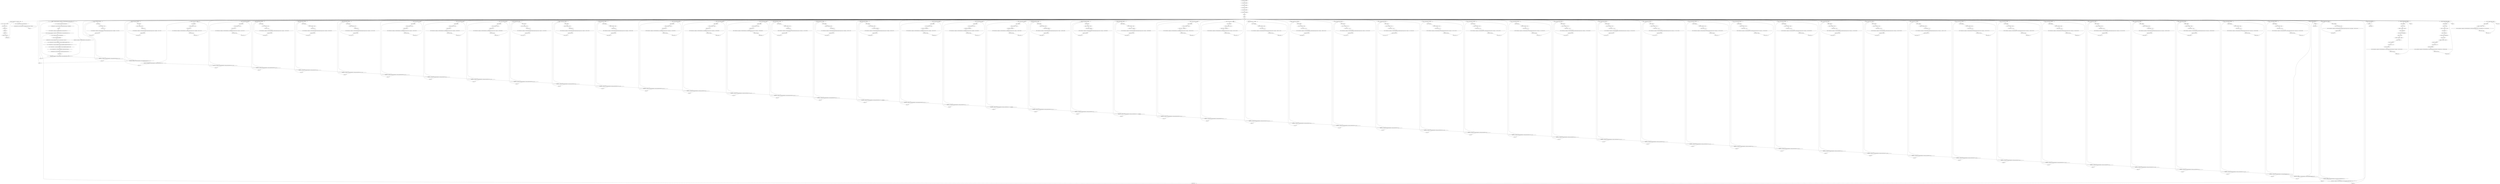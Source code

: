 digraph "unitGraph" {
    "r0 = newarray (int)[997]"
    "r1 = newarray (int)[997]"
    "r2 = newarray (int)[997]"
    "r3 = newarray (int)[997]"
    "r4 = newarray (int)[997]"
    "r5 = newarray (long)[498]"
    "i235 = 0"
    "i236 = 0"
    "goto [?= (branch)]"
    "i237 = 2147483147 + i236"
    "i235 = i235 + i237"
    "r1[i236] = i237"
    "r2[i236] = 15"
    "r3[i236] = -15"
    "r4[i236] = -327092431"
    "i236 = i236 + 1"
    "if i236 < 997 goto i237 = 2147483147 + i236"
    "$r6 = <java.lang.System: java.io.PrintStream out>"
    "virtualinvoke $r6.<java.io.PrintStream: void println(java.lang.String)>(\"Warmup\")"
    "i238 = 0"
    "staticinvoke <compiler.c2.cr7200264.TestIntVect: int test_sum(int[])>(r1)"
    "staticinvoke <compiler.c2.cr7200264.TestIntVect: void test_addc(int[],int[])>(r0, r1)"
    "staticinvoke <compiler.c2.cr7200264.TestIntVect: void test_addv(int[],int[],int)>(r0, r1, 15)"
    "staticinvoke <compiler.c2.cr7200264.TestIntVect: void test_adda(int[],int[],int[])>(r0, r1, r2)"
    "staticinvoke <compiler.c2.cr7200264.TestIntVect: void test_subc(int[],int[])>(r0, r1)"
    "staticinvoke <compiler.c2.cr7200264.TestIntVect: void test_subv(int[],int[],int)>(r0, r1, 15)"
    "staticinvoke <compiler.c2.cr7200264.TestIntVect: void test_suba(int[],int[],int[])>(r0, r1, r2)"
    "staticinvoke <compiler.c2.cr7200264.TestIntVect: void test_mulc(int[],int[])>(r0, r1)"
    "staticinvoke <compiler.c2.cr7200264.TestIntVect: void test_mulv(int[],int[],int)>(r0, r1, 15)"
    "staticinvoke <compiler.c2.cr7200264.TestIntVect: void test_mula(int[],int[],int[])>(r0, r1, r2)"
    "staticinvoke <compiler.c2.cr7200264.TestIntVect: void test_divc(int[],int[])>(r0, r1)"
    "staticinvoke <compiler.c2.cr7200264.TestIntVect: void test_divv(int[],int[],int)>(r0, r1, 15)"
    "staticinvoke <compiler.c2.cr7200264.TestIntVect: void test_diva(int[],int[],int[])>(r0, r1, r2)"
    "staticinvoke <compiler.c2.cr7200264.TestIntVect: void test_mulc_n(int[],int[])>(r0, r1)"
    "staticinvoke <compiler.c2.cr7200264.TestIntVect: void test_mulv(int[],int[],int)>(r0, r1, -15)"
    "staticinvoke <compiler.c2.cr7200264.TestIntVect: void test_mula(int[],int[],int[])>(r0, r1, r3)"
    "staticinvoke <compiler.c2.cr7200264.TestIntVect: void test_divc_n(int[],int[])>(r0, r1)"
    "staticinvoke <compiler.c2.cr7200264.TestIntVect: void test_divv(int[],int[],int)>(r0, r1, -15)"
    "staticinvoke <compiler.c2.cr7200264.TestIntVect: void test_diva(int[],int[],int[])>(r0, r1, r3)"
    "staticinvoke <compiler.c2.cr7200264.TestIntVect: void test_andc(int[],int[])>(r0, r1)"
    "staticinvoke <compiler.c2.cr7200264.TestIntVect: void test_andv(int[],int[],int)>(r0, r1, -327092431)"
    "staticinvoke <compiler.c2.cr7200264.TestIntVect: void test_anda(int[],int[],int[])>(r0, r1, r4)"
    "staticinvoke <compiler.c2.cr7200264.TestIntVect: void test_orc(int[],int[])>(r0, r1)"
    "staticinvoke <compiler.c2.cr7200264.TestIntVect: void test_orv(int[],int[],int)>(r0, r1, -327092431)"
    "staticinvoke <compiler.c2.cr7200264.TestIntVect: void test_ora(int[],int[],int[])>(r0, r1, r4)"
    "staticinvoke <compiler.c2.cr7200264.TestIntVect: void test_xorc(int[],int[])>(r0, r1)"
    "staticinvoke <compiler.c2.cr7200264.TestIntVect: void test_xorv(int[],int[],int)>(r0, r1, -327092431)"
    "staticinvoke <compiler.c2.cr7200264.TestIntVect: void test_xora(int[],int[],int[])>(r0, r1, r4)"
    "staticinvoke <compiler.c2.cr7200264.TestIntVect: void test_sllc(int[],int[])>(r0, r1)"
    "staticinvoke <compiler.c2.cr7200264.TestIntVect: void test_sllv(int[],int[],int)>(r0, r1, 15)"
    "staticinvoke <compiler.c2.cr7200264.TestIntVect: void test_srlc(int[],int[])>(r0, r1)"
    "staticinvoke <compiler.c2.cr7200264.TestIntVect: void test_srlv(int[],int[],int)>(r0, r1, 15)"
    "staticinvoke <compiler.c2.cr7200264.TestIntVect: void test_srac(int[],int[])>(r0, r1)"
    "staticinvoke <compiler.c2.cr7200264.TestIntVect: void test_srav(int[],int[],int)>(r0, r1, 15)"
    "staticinvoke <compiler.c2.cr7200264.TestIntVect: void test_sllc_n(int[],int[])>(r0, r1)"
    "staticinvoke <compiler.c2.cr7200264.TestIntVect: void test_sllv(int[],int[],int)>(r0, r1, -15)"
    "staticinvoke <compiler.c2.cr7200264.TestIntVect: void test_srlc_n(int[],int[])>(r0, r1)"
    "staticinvoke <compiler.c2.cr7200264.TestIntVect: void test_srlv(int[],int[],int)>(r0, r1, -15)"
    "staticinvoke <compiler.c2.cr7200264.TestIntVect: void test_srac_n(int[],int[])>(r0, r1)"
    "staticinvoke <compiler.c2.cr7200264.TestIntVect: void test_srav(int[],int[],int)>(r0, r1, -15)"
    "staticinvoke <compiler.c2.cr7200264.TestIntVect: void test_sllc_o(int[],int[])>(r0, r1)"
    "staticinvoke <compiler.c2.cr7200264.TestIntVect: void test_sllv(int[],int[],int)>(r0, r1, 32)"
    "staticinvoke <compiler.c2.cr7200264.TestIntVect: void test_srlc_o(int[],int[])>(r0, r1)"
    "staticinvoke <compiler.c2.cr7200264.TestIntVect: void test_srlv(int[],int[],int)>(r0, r1, 32)"
    "staticinvoke <compiler.c2.cr7200264.TestIntVect: void test_srac_o(int[],int[])>(r0, r1)"
    "staticinvoke <compiler.c2.cr7200264.TestIntVect: void test_srav(int[],int[],int)>(r0, r1, 32)"
    "staticinvoke <compiler.c2.cr7200264.TestIntVect: void test_sllc_on(int[],int[])>(r0, r1)"
    "staticinvoke <compiler.c2.cr7200264.TestIntVect: void test_sllv(int[],int[],int)>(r0, r1, -32)"
    "staticinvoke <compiler.c2.cr7200264.TestIntVect: void test_srlc_on(int[],int[])>(r0, r1)"
    "staticinvoke <compiler.c2.cr7200264.TestIntVect: void test_srlv(int[],int[],int)>(r0, r1, -32)"
    "staticinvoke <compiler.c2.cr7200264.TestIntVect: void test_srac_on(int[],int[])>(r0, r1)"
    "staticinvoke <compiler.c2.cr7200264.TestIntVect: void test_srav(int[],int[],int)>(r0, r1, -32)"
    "staticinvoke <compiler.c2.cr7200264.TestIntVect: void test_pack2(long[],int[])>(r5, r1)"
    "staticinvoke <compiler.c2.cr7200264.TestIntVect: void test_unpack2(int[],long[])>(r0, r5)"
    "staticinvoke <compiler.c2.cr7200264.TestIntVect: void test_pack2_swap(long[],int[])>(r5, r1)"
    "staticinvoke <compiler.c2.cr7200264.TestIntVect: void test_unpack2_swap(int[],long[])>(r0, r5)"
    "i238 = i238 + 1"
    "if i238 < 11000 goto staticinvoke <compiler.c2.cr7200264.TestIntVect: int test_sum(int[])>(r1)"
    "$r7 = <java.lang.System: java.io.PrintStream out>"
    "virtualinvoke $r7.<java.io.PrintStream: void println(java.lang.String)>(\"Verification\")"
    "i239 = 0"
    "i240 = staticinvoke <compiler.c2.cr7200264.TestIntVect: int test_sum(int[])>(r1)"
    "if i240 == i235 goto staticinvoke <compiler.c2.cr7200264.TestIntVect: void test_addc(int[],int[])>(r0, r1)"
    "$r9 = <java.lang.System: java.io.PrintStream err>"
    "$r8 = new java.lang.StringBuilder"
    "specialinvoke $r8.<java.lang.StringBuilder: void <init>(java.lang.String)>(\"test_sum:  \")"
    "$r10 = virtualinvoke $r8.<java.lang.StringBuilder: java.lang.StringBuilder append(int)>(i240)"
    "$r11 = virtualinvoke $r10.<java.lang.StringBuilder: java.lang.StringBuilder append(java.lang.String)>(\" != \")"
    "$r12 = virtualinvoke $r11.<java.lang.StringBuilder: java.lang.StringBuilder append(int)>(i235)"
    "$r13 = virtualinvoke $r12.<java.lang.StringBuilder: java.lang.String toString()>()"
    "virtualinvoke $r9.<java.io.PrintStream: void println(java.lang.String)>($r13)"
    "i239 = i239 + 1"
    "i241 = 0"
    "$i3 = r0[i241]"
    "$i1 = 2147483147 + i241"
    "$i2 = $i1 + 15"
    "$i4 = staticinvoke <compiler.c2.cr7200264.TestIntVect: int verify(java.lang.String,int,int,int)>(\"test_addc: \", i241, $i3, $i2)"
    "i239 = i239 + $i4"
    "i241 = i241 + 1"
    "if i241 < 997 goto $i3 = r0[i241]"
    "i242 = 0"
    "$i7 = r0[i242]"
    "$i5 = 2147483147 + i242"
    "$i6 = $i5 + 15"
    "$i8 = staticinvoke <compiler.c2.cr7200264.TestIntVect: int verify(java.lang.String,int,int,int)>(\"test_addv: \", i242, $i7, $i6)"
    "i239 = i239 + $i8"
    "i242 = i242 + 1"
    "if i242 < 997 goto $i7 = r0[i242]"
    "i243 = 0"
    "$i11 = r0[i243]"
    "$i9 = 2147483147 + i243"
    "$i10 = $i9 + 15"
    "$i12 = staticinvoke <compiler.c2.cr7200264.TestIntVect: int verify(java.lang.String,int,int,int)>(\"test_adda: \", i243, $i11, $i10)"
    "i239 = i239 + $i12"
    "i243 = i243 + 1"
    "if i243 < 997 goto $i11 = r0[i243]"
    "i244 = 0"
    "$i15 = r0[i244]"
    "$i13 = 2147483147 + i244"
    "$i14 = $i13 - 15"
    "$i16 = staticinvoke <compiler.c2.cr7200264.TestIntVect: int verify(java.lang.String,int,int,int)>(\"test_subc: \", i244, $i15, $i14)"
    "i239 = i239 + $i16"
    "i244 = i244 + 1"
    "if i244 < 997 goto $i15 = r0[i244]"
    "i245 = 0"
    "$i19 = r0[i245]"
    "$i17 = 2147483147 + i245"
    "$i18 = $i17 - 15"
    "$i20 = staticinvoke <compiler.c2.cr7200264.TestIntVect: int verify(java.lang.String,int,int,int)>(\"test_subv: \", i245, $i19, $i18)"
    "i239 = i239 + $i20"
    "i245 = i245 + 1"
    "if i245 < 997 goto $i19 = r0[i245]"
    "i246 = 0"
    "$i23 = r0[i246]"
    "$i21 = 2147483147 + i246"
    "$i22 = $i21 - 15"
    "$i24 = staticinvoke <compiler.c2.cr7200264.TestIntVect: int verify(java.lang.String,int,int,int)>(\"test_suba: \", i246, $i23, $i22)"
    "i239 = i239 + $i24"
    "i246 = i246 + 1"
    "if i246 < 997 goto $i23 = r0[i246]"
    "i247 = 0"
    "$i27 = r0[i247]"
    "$i25 = 2147483147 + i247"
    "$i26 = $i25 * 15"
    "$i28 = staticinvoke <compiler.c2.cr7200264.TestIntVect: int verify(java.lang.String,int,int,int)>(\"test_mulc: \", i247, $i27, $i26)"
    "i239 = i239 + $i28"
    "i247 = i247 + 1"
    "if i247 < 997 goto $i27 = r0[i247]"
    "i248 = 0"
    "$i31 = r0[i248]"
    "$i29 = 2147483147 + i248"
    "$i30 = $i29 * 15"
    "$i32 = staticinvoke <compiler.c2.cr7200264.TestIntVect: int verify(java.lang.String,int,int,int)>(\"test_mulv: \", i248, $i31, $i30)"
    "i239 = i239 + $i32"
    "i248 = i248 + 1"
    "if i248 < 997 goto $i31 = r0[i248]"
    "i249 = 0"
    "$i35 = r0[i249]"
    "$i33 = 2147483147 + i249"
    "$i34 = $i33 * 15"
    "$i36 = staticinvoke <compiler.c2.cr7200264.TestIntVect: int verify(java.lang.String,int,int,int)>(\"test_mula: \", i249, $i35, $i34)"
    "i239 = i239 + $i36"
    "i249 = i249 + 1"
    "if i249 < 997 goto $i35 = r0[i249]"
    "i250 = 0"
    "$i39 = r0[i250]"
    "$i37 = 2147483147 + i250"
    "$i38 = $i37 / 15"
    "$i40 = staticinvoke <compiler.c2.cr7200264.TestIntVect: int verify(java.lang.String,int,int,int)>(\"test_divc: \", i250, $i39, $i38)"
    "i239 = i239 + $i40"
    "i250 = i250 + 1"
    "if i250 < 997 goto $i39 = r0[i250]"
    "i251 = 0"
    "$i43 = r0[i251]"
    "$i41 = 2147483147 + i251"
    "$i42 = $i41 / 15"
    "$i44 = staticinvoke <compiler.c2.cr7200264.TestIntVect: int verify(java.lang.String,int,int,int)>(\"test_divv: \", i251, $i43, $i42)"
    "i239 = i239 + $i44"
    "i251 = i251 + 1"
    "if i251 < 997 goto $i43 = r0[i251]"
    "i252 = 0"
    "$i47 = r0[i252]"
    "$i45 = 2147483147 + i252"
    "$i46 = $i45 / 15"
    "$i48 = staticinvoke <compiler.c2.cr7200264.TestIntVect: int verify(java.lang.String,int,int,int)>(\"test_diva: \", i252, $i47, $i46)"
    "i239 = i239 + $i48"
    "i252 = i252 + 1"
    "if i252 < 997 goto $i47 = r0[i252]"
    "i253 = 0"
    "$i51 = r0[i253]"
    "$i49 = 2147483147 + i253"
    "$i50 = $i49 * -15"
    "$i52 = staticinvoke <compiler.c2.cr7200264.TestIntVect: int verify(java.lang.String,int,int,int)>(\"test_mulc_n: \", i253, $i51, $i50)"
    "i239 = i239 + $i52"
    "i253 = i253 + 1"
    "if i253 < 997 goto $i51 = r0[i253]"
    "i254 = 0"
    "$i55 = r0[i254]"
    "$i53 = 2147483147 + i254"
    "$i54 = $i53 * -15"
    "$i56 = staticinvoke <compiler.c2.cr7200264.TestIntVect: int verify(java.lang.String,int,int,int)>(\"test_mulv_n: \", i254, $i55, $i54)"
    "i239 = i239 + $i56"
    "i254 = i254 + 1"
    "if i254 < 997 goto $i55 = r0[i254]"
    "i255 = 0"
    "$i59 = r0[i255]"
    "$i57 = 2147483147 + i255"
    "$i58 = $i57 * -15"
    "$i60 = staticinvoke <compiler.c2.cr7200264.TestIntVect: int verify(java.lang.String,int,int,int)>(\"test_mula_n: \", i255, $i59, $i58)"
    "i239 = i239 + $i60"
    "i255 = i255 + 1"
    "if i255 < 997 goto $i59 = r0[i255]"
    "i256 = 0"
    "$i63 = r0[i256]"
    "$i61 = 2147483147 + i256"
    "$i62 = $i61 / -15"
    "$i64 = staticinvoke <compiler.c2.cr7200264.TestIntVect: int verify(java.lang.String,int,int,int)>(\"test_divc_n: \", i256, $i63, $i62)"
    "i239 = i239 + $i64"
    "i256 = i256 + 1"
    "if i256 < 997 goto $i63 = r0[i256]"
    "i257 = 0"
    "$i67 = r0[i257]"
    "$i65 = 2147483147 + i257"
    "$i66 = $i65 / -15"
    "$i68 = staticinvoke <compiler.c2.cr7200264.TestIntVect: int verify(java.lang.String,int,int,int)>(\"test_divv_n: \", i257, $i67, $i66)"
    "i239 = i239 + $i68"
    "i257 = i257 + 1"
    "if i257 < 997 goto $i67 = r0[i257]"
    "i258 = 0"
    "$i71 = r0[i258]"
    "$i69 = 2147483147 + i258"
    "$i70 = $i69 / -15"
    "$i72 = staticinvoke <compiler.c2.cr7200264.TestIntVect: int verify(java.lang.String,int,int,int)>(\"test_diva_n: \", i258, $i71, $i70)"
    "i239 = i239 + $i72"
    "i258 = i258 + 1"
    "if i258 < 997 goto $i71 = r0[i258]"
    "i259 = 0"
    "$i75 = r0[i259]"
    "$i73 = 2147483147 + i259"
    "$i74 = $i73 & -327092431"
    "$i76 = staticinvoke <compiler.c2.cr7200264.TestIntVect: int verify(java.lang.String,int,int,int)>(\"test_andc: \", i259, $i75, $i74)"
    "i239 = i239 + $i76"
    "i259 = i259 + 1"
    "if i259 < 997 goto $i75 = r0[i259]"
    "i260 = 0"
    "$i79 = r0[i260]"
    "$i77 = 2147483147 + i260"
    "$i78 = $i77 & -327092431"
    "$i80 = staticinvoke <compiler.c2.cr7200264.TestIntVect: int verify(java.lang.String,int,int,int)>(\"test_andv: \", i260, $i79, $i78)"
    "i239 = i239 + $i80"
    "i260 = i260 + 1"
    "if i260 < 997 goto $i79 = r0[i260]"
    "i261 = 0"
    "$i83 = r0[i261]"
    "$i81 = 2147483147 + i261"
    "$i82 = $i81 & -327092431"
    "$i84 = staticinvoke <compiler.c2.cr7200264.TestIntVect: int verify(java.lang.String,int,int,int)>(\"test_anda: \", i261, $i83, $i82)"
    "i239 = i239 + $i84"
    "i261 = i261 + 1"
    "if i261 < 997 goto $i83 = r0[i261]"
    "i262 = 0"
    "$i87 = r0[i262]"
    "$i85 = 2147483147 + i262"
    "$i86 = $i85 | -327092431"
    "$i88 = staticinvoke <compiler.c2.cr7200264.TestIntVect: int verify(java.lang.String,int,int,int)>(\"test_orc: \", i262, $i87, $i86)"
    "i239 = i239 + $i88"
    "i262 = i262 + 1"
    "if i262 < 997 goto $i87 = r0[i262]"
    "i263 = 0"
    "$i91 = r0[i263]"
    "$i89 = 2147483147 + i263"
    "$i90 = $i89 | -327092431"
    "$i92 = staticinvoke <compiler.c2.cr7200264.TestIntVect: int verify(java.lang.String,int,int,int)>(\"test_orv: \", i263, $i91, $i90)"
    "i239 = i239 + $i92"
    "i263 = i263 + 1"
    "if i263 < 997 goto $i91 = r0[i263]"
    "i264 = 0"
    "$i95 = r0[i264]"
    "$i93 = 2147483147 + i264"
    "$i94 = $i93 | -327092431"
    "$i96 = staticinvoke <compiler.c2.cr7200264.TestIntVect: int verify(java.lang.String,int,int,int)>(\"test_ora: \", i264, $i95, $i94)"
    "i239 = i239 + $i96"
    "i264 = i264 + 1"
    "if i264 < 997 goto $i95 = r0[i264]"
    "i265 = 0"
    "$i99 = r0[i265]"
    "$i97 = 2147483147 + i265"
    "$i98 = $i97 ^ -327092431"
    "$i100 = staticinvoke <compiler.c2.cr7200264.TestIntVect: int verify(java.lang.String,int,int,int)>(\"test_xorc: \", i265, $i99, $i98)"
    "i239 = i239 + $i100"
    "i265 = i265 + 1"
    "if i265 < 997 goto $i99 = r0[i265]"
    "i266 = 0"
    "$i103 = r0[i266]"
    "$i101 = 2147483147 + i266"
    "$i102 = $i101 ^ -327092431"
    "$i104 = staticinvoke <compiler.c2.cr7200264.TestIntVect: int verify(java.lang.String,int,int,int)>(\"test_xorv: \", i266, $i103, $i102)"
    "i239 = i239 + $i104"
    "i266 = i266 + 1"
    "if i266 < 997 goto $i103 = r0[i266]"
    "i267 = 0"
    "$i107 = r0[i267]"
    "$i105 = 2147483147 + i267"
    "$i106 = $i105 ^ -327092431"
    "$i108 = staticinvoke <compiler.c2.cr7200264.TestIntVect: int verify(java.lang.String,int,int,int)>(\"test_xora: \", i267, $i107, $i106)"
    "i239 = i239 + $i108"
    "i267 = i267 + 1"
    "if i267 < 997 goto $i107 = r0[i267]"
    "i268 = 0"
    "$i111 = r0[i268]"
    "$i109 = 2147483147 + i268"
    "$i110 = $i109 << 15"
    "$i112 = staticinvoke <compiler.c2.cr7200264.TestIntVect: int verify(java.lang.String,int,int,int)>(\"test_sllc: \", i268, $i111, $i110)"
    "i239 = i239 + $i112"
    "i268 = i268 + 1"
    "if i268 < 997 goto $i111 = r0[i268]"
    "i269 = 0"
    "$i115 = r0[i269]"
    "$i113 = 2147483147 + i269"
    "$i114 = $i113 << 15"
    "$i116 = staticinvoke <compiler.c2.cr7200264.TestIntVect: int verify(java.lang.String,int,int,int)>(\"test_sllv: \", i269, $i115, $i114)"
    "i239 = i239 + $i116"
    "i269 = i269 + 1"
    "if i269 < 997 goto $i115 = r0[i269]"
    "i270 = 0"
    "$i119 = r0[i270]"
    "$i117 = 2147483147 + i270"
    "$i118 = $i117 >>> 15"
    "$i120 = staticinvoke <compiler.c2.cr7200264.TestIntVect: int verify(java.lang.String,int,int,int)>(\"test_srlc: \", i270, $i119, $i118)"
    "i239 = i239 + $i120"
    "i270 = i270 + 1"
    "if i270 < 997 goto $i119 = r0[i270]"
    "i271 = 0"
    "$i123 = r0[i271]"
    "$i121 = 2147483147 + i271"
    "$i122 = $i121 >>> 15"
    "$i124 = staticinvoke <compiler.c2.cr7200264.TestIntVect: int verify(java.lang.String,int,int,int)>(\"test_srlv: \", i271, $i123, $i122)"
    "i239 = i239 + $i124"
    "i271 = i271 + 1"
    "if i271 < 997 goto $i123 = r0[i271]"
    "i272 = 0"
    "$i127 = r0[i272]"
    "$i125 = 2147483147 + i272"
    "$i126 = $i125 >> 15"
    "$i128 = staticinvoke <compiler.c2.cr7200264.TestIntVect: int verify(java.lang.String,int,int,int)>(\"test_srac: \", i272, $i127, $i126)"
    "i239 = i239 + $i128"
    "i272 = i272 + 1"
    "if i272 < 997 goto $i127 = r0[i272]"
    "i273 = 0"
    "$i131 = r0[i273]"
    "$i129 = 2147483147 + i273"
    "$i130 = $i129 >> 15"
    "$i132 = staticinvoke <compiler.c2.cr7200264.TestIntVect: int verify(java.lang.String,int,int,int)>(\"test_srav: \", i273, $i131, $i130)"
    "i239 = i239 + $i132"
    "i273 = i273 + 1"
    "if i273 < 997 goto $i131 = r0[i273]"
    "i274 = 0"
    "$i135 = r0[i274]"
    "$i133 = 2147483147 + i274"
    "$i134 = $i133 << -15"
    "$i136 = staticinvoke <compiler.c2.cr7200264.TestIntVect: int verify(java.lang.String,int,int,int)>(\"test_sllc_n: \", i274, $i135, $i134)"
    "i239 = i239 + $i136"
    "i274 = i274 + 1"
    "if i274 < 997 goto $i135 = r0[i274]"
    "i275 = 0"
    "$i139 = r0[i275]"
    "$i137 = 2147483147 + i275"
    "$i138 = $i137 << -15"
    "$i140 = staticinvoke <compiler.c2.cr7200264.TestIntVect: int verify(java.lang.String,int,int,int)>(\"test_sllv_n: \", i275, $i139, $i138)"
    "i239 = i239 + $i140"
    "i275 = i275 + 1"
    "if i275 < 997 goto $i139 = r0[i275]"
    "i276 = 0"
    "$i143 = r0[i276]"
    "$i141 = 2147483147 + i276"
    "$i142 = $i141 >>> -15"
    "$i144 = staticinvoke <compiler.c2.cr7200264.TestIntVect: int verify(java.lang.String,int,int,int)>(\"test_srlc_n: \", i276, $i143, $i142)"
    "i239 = i239 + $i144"
    "i276 = i276 + 1"
    "if i276 < 997 goto $i143 = r0[i276]"
    "i277 = 0"
    "$i147 = r0[i277]"
    "$i145 = 2147483147 + i277"
    "$i146 = $i145 >>> -15"
    "$i148 = staticinvoke <compiler.c2.cr7200264.TestIntVect: int verify(java.lang.String,int,int,int)>(\"test_srlv_n: \", i277, $i147, $i146)"
    "i239 = i239 + $i148"
    "i277 = i277 + 1"
    "if i277 < 997 goto $i147 = r0[i277]"
    "i278 = 0"
    "$i151 = r0[i278]"
    "$i149 = 2147483147 + i278"
    "$i150 = $i149 >> -15"
    "$i152 = staticinvoke <compiler.c2.cr7200264.TestIntVect: int verify(java.lang.String,int,int,int)>(\"test_srac_n: \", i278, $i151, $i150)"
    "i239 = i239 + $i152"
    "i278 = i278 + 1"
    "if i278 < 997 goto $i151 = r0[i278]"
    "i279 = 0"
    "$i155 = r0[i279]"
    "$i153 = 2147483147 + i279"
    "$i154 = $i153 >> -15"
    "$i156 = staticinvoke <compiler.c2.cr7200264.TestIntVect: int verify(java.lang.String,int,int,int)>(\"test_srav_n: \", i279, $i155, $i154)"
    "i239 = i239 + $i156"
    "i279 = i279 + 1"
    "if i279 < 997 goto $i155 = r0[i279]"
    "i280 = 0"
    "$i159 = r0[i280]"
    "$i157 = 2147483147 + i280"
    "$i158 = $i157 << 32"
    "$i160 = staticinvoke <compiler.c2.cr7200264.TestIntVect: int verify(java.lang.String,int,int,int)>(\"test_sllc_o: \", i280, $i159, $i158)"
    "i239 = i239 + $i160"
    "i280 = i280 + 1"
    "if i280 < 997 goto $i159 = r0[i280]"
    "i281 = 0"
    "$i163 = r0[i281]"
    "$i161 = 2147483147 + i281"
    "$i162 = $i161 << 32"
    "$i164 = staticinvoke <compiler.c2.cr7200264.TestIntVect: int verify(java.lang.String,int,int,int)>(\"test_sllv_o: \", i281, $i163, $i162)"
    "i239 = i239 + $i164"
    "i281 = i281 + 1"
    "if i281 < 997 goto $i163 = r0[i281]"
    "i282 = 0"
    "$i167 = r0[i282]"
    "$i165 = 2147483147 + i282"
    "$i166 = $i165 >>> 32"
    "$i168 = staticinvoke <compiler.c2.cr7200264.TestIntVect: int verify(java.lang.String,int,int,int)>(\"test_srlc_o: \", i282, $i167, $i166)"
    "i239 = i239 + $i168"
    "i282 = i282 + 1"
    "if i282 < 997 goto $i167 = r0[i282]"
    "i283 = 0"
    "$i171 = r0[i283]"
    "$i169 = 2147483147 + i283"
    "$i170 = $i169 >>> 32"
    "$i172 = staticinvoke <compiler.c2.cr7200264.TestIntVect: int verify(java.lang.String,int,int,int)>(\"test_srlv_o: \", i283, $i171, $i170)"
    "i239 = i239 + $i172"
    "i283 = i283 + 1"
    "if i283 < 997 goto $i171 = r0[i283]"
    "i284 = 0"
    "$i175 = r0[i284]"
    "$i173 = 2147483147 + i284"
    "$i174 = $i173 >> 32"
    "$i176 = staticinvoke <compiler.c2.cr7200264.TestIntVect: int verify(java.lang.String,int,int,int)>(\"test_srac_o: \", i284, $i175, $i174)"
    "i239 = i239 + $i176"
    "i284 = i284 + 1"
    "if i284 < 997 goto $i175 = r0[i284]"
    "i285 = 0"
    "$i179 = r0[i285]"
    "$i177 = 2147483147 + i285"
    "$i178 = $i177 >> 32"
    "$i180 = staticinvoke <compiler.c2.cr7200264.TestIntVect: int verify(java.lang.String,int,int,int)>(\"test_srav_o: \", i285, $i179, $i178)"
    "i239 = i239 + $i180"
    "i285 = i285 + 1"
    "if i285 < 997 goto $i179 = r0[i285]"
    "i286 = 0"
    "$i183 = r0[i286]"
    "$i181 = 2147483147 + i286"
    "$i182 = $i181 << -32"
    "$i184 = staticinvoke <compiler.c2.cr7200264.TestIntVect: int verify(java.lang.String,int,int,int)>(\"test_sllc_on: \", i286, $i183, $i182)"
    "i239 = i239 + $i184"
    "i286 = i286 + 1"
    "if i286 < 997 goto $i183 = r0[i286]"
    "i287 = 0"
    "$i187 = r0[i287]"
    "$i185 = 2147483147 + i287"
    "$i186 = $i185 << -32"
    "$i188 = staticinvoke <compiler.c2.cr7200264.TestIntVect: int verify(java.lang.String,int,int,int)>(\"test_sllv_on: \", i287, $i187, $i186)"
    "i239 = i239 + $i188"
    "i287 = i287 + 1"
    "if i287 < 997 goto $i187 = r0[i287]"
    "i288 = 0"
    "$i191 = r0[i288]"
    "$i189 = 2147483147 + i288"
    "$i190 = $i189 >>> -32"
    "$i192 = staticinvoke <compiler.c2.cr7200264.TestIntVect: int verify(java.lang.String,int,int,int)>(\"test_srlc_on: \", i288, $i191, $i190)"
    "i239 = i239 + $i192"
    "i288 = i288 + 1"
    "if i288 < 997 goto $i191 = r0[i288]"
    "i289 = 0"
    "$i195 = r0[i289]"
    "$i193 = 2147483147 + i289"
    "$i194 = $i193 >>> -32"
    "$i196 = staticinvoke <compiler.c2.cr7200264.TestIntVect: int verify(java.lang.String,int,int,int)>(\"test_srlv_on: \", i289, $i195, $i194)"
    "i239 = i239 + $i196"
    "i289 = i289 + 1"
    "if i289 < 997 goto $i195 = r0[i289]"
    "i290 = 0"
    "$i199 = r0[i290]"
    "$i197 = 2147483147 + i290"
    "$i198 = $i197 >> -32"
    "$i200 = staticinvoke <compiler.c2.cr7200264.TestIntVect: int verify(java.lang.String,int,int,int)>(\"test_srac_on: \", i290, $i199, $i198)"
    "i239 = i239 + $i200"
    "i290 = i290 + 1"
    "if i290 < 997 goto $i199 = r0[i290]"
    "i291 = 0"
    "$i203 = r0[i291]"
    "$i201 = 2147483147 + i291"
    "$i202 = $i201 >> -32"
    "$i204 = staticinvoke <compiler.c2.cr7200264.TestIntVect: int verify(java.lang.String,int,int,int)>(\"test_srav_on: \", i291, $i203, $i202)"
    "i239 = i239 + $i204"
    "i291 = i291 + 1"
    "if i291 < 997 goto $i203 = r0[i291]"
    "i292 = 0"
    "$l215 = r5[i292]"
    "$i205 = 2 * i292"
    "$i206 = 2147483147 + $i205"
    "$l207 = (long) $i206"
    "$l213 = $l207 & 4294967295L"
    "$i208 = 2 * i292"
    "$i209 = 2147483147 + $i208"
    "$i210 = $i209 + 1"
    "$l211 = (long) $i210"
    "$l212 = $l211 << 32"
    "$l214 = $l213 | $l212"
    "$i216 = staticinvoke <compiler.c2.cr7200264.TestIntVect: int verify(java.lang.String,int,long,long)>(\"test_pack2: \", i292, $l215, $l214)"
    "i239 = i239 + $i216"
    "i292 = i292 + 1"
    "if i292 < 498 goto $l215 = r5[i292]"
    "i293 = 0"
    "r0[i293] = -1"
    "i293 = i293 + 1"
    "if i293 < 997 goto r0[i293] = -1"
    "i294 = 0"
    "$i218 = r0[i294]"
    "$i217 = 2147483147 + i294"
    "$i219 = staticinvoke <compiler.c2.cr7200264.TestIntVect: int verify(java.lang.String,int,int,int)>(\"test_unpack2: \", i294, $i218, $i217)"
    "i239 = i239 + $i219"
    "i294 = i294 + 1"
    "if i294 < 996 goto $i218 = r0[i294]"
    "i295 = 0"
    "$l230 = r5[i295]"
    "$i220 = 2 * i295"
    "$i221 = 2147483147 + $i220"
    "$i222 = $i221 + 1"
    "$l223 = (long) $i222"
    "$l228 = $l223 & 4294967295L"
    "$i224 = 2 * i295"
    "$i225 = 2147483147 + $i224"
    "$l226 = (long) $i225"
    "$l227 = $l226 << 32"
    "$l229 = $l228 | $l227"
    "$i231 = staticinvoke <compiler.c2.cr7200264.TestIntVect: int verify(java.lang.String,int,long,long)>(\"test_pack2_swap: \", i295, $l230, $l229)"
    "i239 = i239 + $i231"
    "i295 = i295 + 1"
    "if i295 < 498 goto $l230 = r5[i295]"
    "i296 = 0"
    "r0[i296] = -1"
    "i296 = i296 + 1"
    "if i296 < 997 goto r0[i296] = -1"
    "i297 = 0"
    "$i233 = r0[i297]"
    "$i232 = 2147483147 + i297"
    "$i234 = staticinvoke <compiler.c2.cr7200264.TestIntVect: int verify(java.lang.String,int,int,int)>(\"test_unpack2_swap: \", i297, $i233, $i232)"
    "i239 = i239 + $i234"
    "i297 = i297 + 1"
    "if i297 < 996 goto $i233 = r0[i297]"
    "return i239"
    "r0 = newarray (int)[997]"->"r1 = newarray (int)[997]";
    "r1 = newarray (int)[997]"->"r2 = newarray (int)[997]";
    "r2 = newarray (int)[997]"->"r3 = newarray (int)[997]";
    "r3 = newarray (int)[997]"->"r4 = newarray (int)[997]";
    "r4 = newarray (int)[997]"->"r5 = newarray (long)[498]";
    "r5 = newarray (long)[498]"->"i235 = 0";
    "i235 = 0"->"i236 = 0";
    "i236 = 0"->"goto [?= (branch)]";
    "goto [?= (branch)]"->"if i236 < 997 goto i237 = 2147483147 + i236";
    "i237 = 2147483147 + i236"->"i235 = i235 + i237";
    "i235 = i235 + i237"->"r1[i236] = i237";
    "r1[i236] = i237"->"r2[i236] = 15";
    "r2[i236] = 15"->"r3[i236] = -15";
    "r3[i236] = -15"->"r4[i236] = -327092431";
    "r4[i236] = -327092431"->"i236 = i236 + 1";
    "i236 = i236 + 1"->"if i236 < 997 goto i237 = 2147483147 + i236";
    "if i236 < 997 goto i237 = 2147483147 + i236"->"$r6 = <java.lang.System: java.io.PrintStream out>";
    "if i236 < 997 goto i237 = 2147483147 + i236"->"i237 = 2147483147 + i236";
    "$r6 = <java.lang.System: java.io.PrintStream out>"->"virtualinvoke $r6.<java.io.PrintStream: void println(java.lang.String)>(\"Warmup\")";
    "virtualinvoke $r6.<java.io.PrintStream: void println(java.lang.String)>(\"Warmup\")"->"i238 = 0";
    "i238 = 0"->"goto [?= (branch)]";
    "goto [?= (branch)]"->"if i238 < 11000 goto staticinvoke <compiler.c2.cr7200264.TestIntVect: int test_sum(int[])>(r1)";
    "staticinvoke <compiler.c2.cr7200264.TestIntVect: int test_sum(int[])>(r1)"->"staticinvoke <compiler.c2.cr7200264.TestIntVect: void test_addc(int[],int[])>(r0, r1)";
    "staticinvoke <compiler.c2.cr7200264.TestIntVect: void test_addc(int[],int[])>(r0, r1)"->"staticinvoke <compiler.c2.cr7200264.TestIntVect: void test_addv(int[],int[],int)>(r0, r1, 15)";
    "staticinvoke <compiler.c2.cr7200264.TestIntVect: void test_addv(int[],int[],int)>(r0, r1, 15)"->"staticinvoke <compiler.c2.cr7200264.TestIntVect: void test_adda(int[],int[],int[])>(r0, r1, r2)";
    "staticinvoke <compiler.c2.cr7200264.TestIntVect: void test_adda(int[],int[],int[])>(r0, r1, r2)"->"staticinvoke <compiler.c2.cr7200264.TestIntVect: void test_subc(int[],int[])>(r0, r1)";
    "staticinvoke <compiler.c2.cr7200264.TestIntVect: void test_subc(int[],int[])>(r0, r1)"->"staticinvoke <compiler.c2.cr7200264.TestIntVect: void test_subv(int[],int[],int)>(r0, r1, 15)";
    "staticinvoke <compiler.c2.cr7200264.TestIntVect: void test_subv(int[],int[],int)>(r0, r1, 15)"->"staticinvoke <compiler.c2.cr7200264.TestIntVect: void test_suba(int[],int[],int[])>(r0, r1, r2)";
    "staticinvoke <compiler.c2.cr7200264.TestIntVect: void test_suba(int[],int[],int[])>(r0, r1, r2)"->"staticinvoke <compiler.c2.cr7200264.TestIntVect: void test_mulc(int[],int[])>(r0, r1)";
    "staticinvoke <compiler.c2.cr7200264.TestIntVect: void test_mulc(int[],int[])>(r0, r1)"->"staticinvoke <compiler.c2.cr7200264.TestIntVect: void test_mulv(int[],int[],int)>(r0, r1, 15)";
    "staticinvoke <compiler.c2.cr7200264.TestIntVect: void test_mulv(int[],int[],int)>(r0, r1, 15)"->"staticinvoke <compiler.c2.cr7200264.TestIntVect: void test_mula(int[],int[],int[])>(r0, r1, r2)";
    "staticinvoke <compiler.c2.cr7200264.TestIntVect: void test_mula(int[],int[],int[])>(r0, r1, r2)"->"staticinvoke <compiler.c2.cr7200264.TestIntVect: void test_divc(int[],int[])>(r0, r1)";
    "staticinvoke <compiler.c2.cr7200264.TestIntVect: void test_divc(int[],int[])>(r0, r1)"->"staticinvoke <compiler.c2.cr7200264.TestIntVect: void test_divv(int[],int[],int)>(r0, r1, 15)";
    "staticinvoke <compiler.c2.cr7200264.TestIntVect: void test_divv(int[],int[],int)>(r0, r1, 15)"->"staticinvoke <compiler.c2.cr7200264.TestIntVect: void test_diva(int[],int[],int[])>(r0, r1, r2)";
    "staticinvoke <compiler.c2.cr7200264.TestIntVect: void test_diva(int[],int[],int[])>(r0, r1, r2)"->"staticinvoke <compiler.c2.cr7200264.TestIntVect: void test_mulc_n(int[],int[])>(r0, r1)";
    "staticinvoke <compiler.c2.cr7200264.TestIntVect: void test_mulc_n(int[],int[])>(r0, r1)"->"staticinvoke <compiler.c2.cr7200264.TestIntVect: void test_mulv(int[],int[],int)>(r0, r1, -15)";
    "staticinvoke <compiler.c2.cr7200264.TestIntVect: void test_mulv(int[],int[],int)>(r0, r1, -15)"->"staticinvoke <compiler.c2.cr7200264.TestIntVect: void test_mula(int[],int[],int[])>(r0, r1, r3)";
    "staticinvoke <compiler.c2.cr7200264.TestIntVect: void test_mula(int[],int[],int[])>(r0, r1, r3)"->"staticinvoke <compiler.c2.cr7200264.TestIntVect: void test_divc_n(int[],int[])>(r0, r1)";
    "staticinvoke <compiler.c2.cr7200264.TestIntVect: void test_divc_n(int[],int[])>(r0, r1)"->"staticinvoke <compiler.c2.cr7200264.TestIntVect: void test_divv(int[],int[],int)>(r0, r1, -15)";
    "staticinvoke <compiler.c2.cr7200264.TestIntVect: void test_divv(int[],int[],int)>(r0, r1, -15)"->"staticinvoke <compiler.c2.cr7200264.TestIntVect: void test_diva(int[],int[],int[])>(r0, r1, r3)";
    "staticinvoke <compiler.c2.cr7200264.TestIntVect: void test_diva(int[],int[],int[])>(r0, r1, r3)"->"staticinvoke <compiler.c2.cr7200264.TestIntVect: void test_andc(int[],int[])>(r0, r1)";
    "staticinvoke <compiler.c2.cr7200264.TestIntVect: void test_andc(int[],int[])>(r0, r1)"->"staticinvoke <compiler.c2.cr7200264.TestIntVect: void test_andv(int[],int[],int)>(r0, r1, -327092431)";
    "staticinvoke <compiler.c2.cr7200264.TestIntVect: void test_andv(int[],int[],int)>(r0, r1, -327092431)"->"staticinvoke <compiler.c2.cr7200264.TestIntVect: void test_anda(int[],int[],int[])>(r0, r1, r4)";
    "staticinvoke <compiler.c2.cr7200264.TestIntVect: void test_anda(int[],int[],int[])>(r0, r1, r4)"->"staticinvoke <compiler.c2.cr7200264.TestIntVect: void test_orc(int[],int[])>(r0, r1)";
    "staticinvoke <compiler.c2.cr7200264.TestIntVect: void test_orc(int[],int[])>(r0, r1)"->"staticinvoke <compiler.c2.cr7200264.TestIntVect: void test_orv(int[],int[],int)>(r0, r1, -327092431)";
    "staticinvoke <compiler.c2.cr7200264.TestIntVect: void test_orv(int[],int[],int)>(r0, r1, -327092431)"->"staticinvoke <compiler.c2.cr7200264.TestIntVect: void test_ora(int[],int[],int[])>(r0, r1, r4)";
    "staticinvoke <compiler.c2.cr7200264.TestIntVect: void test_ora(int[],int[],int[])>(r0, r1, r4)"->"staticinvoke <compiler.c2.cr7200264.TestIntVect: void test_xorc(int[],int[])>(r0, r1)";
    "staticinvoke <compiler.c2.cr7200264.TestIntVect: void test_xorc(int[],int[])>(r0, r1)"->"staticinvoke <compiler.c2.cr7200264.TestIntVect: void test_xorv(int[],int[],int)>(r0, r1, -327092431)";
    "staticinvoke <compiler.c2.cr7200264.TestIntVect: void test_xorv(int[],int[],int)>(r0, r1, -327092431)"->"staticinvoke <compiler.c2.cr7200264.TestIntVect: void test_xora(int[],int[],int[])>(r0, r1, r4)";
    "staticinvoke <compiler.c2.cr7200264.TestIntVect: void test_xora(int[],int[],int[])>(r0, r1, r4)"->"staticinvoke <compiler.c2.cr7200264.TestIntVect: void test_sllc(int[],int[])>(r0, r1)";
    "staticinvoke <compiler.c2.cr7200264.TestIntVect: void test_sllc(int[],int[])>(r0, r1)"->"staticinvoke <compiler.c2.cr7200264.TestIntVect: void test_sllv(int[],int[],int)>(r0, r1, 15)";
    "staticinvoke <compiler.c2.cr7200264.TestIntVect: void test_sllv(int[],int[],int)>(r0, r1, 15)"->"staticinvoke <compiler.c2.cr7200264.TestIntVect: void test_srlc(int[],int[])>(r0, r1)";
    "staticinvoke <compiler.c2.cr7200264.TestIntVect: void test_srlc(int[],int[])>(r0, r1)"->"staticinvoke <compiler.c2.cr7200264.TestIntVect: void test_srlv(int[],int[],int)>(r0, r1, 15)";
    "staticinvoke <compiler.c2.cr7200264.TestIntVect: void test_srlv(int[],int[],int)>(r0, r1, 15)"->"staticinvoke <compiler.c2.cr7200264.TestIntVect: void test_srac(int[],int[])>(r0, r1)";
    "staticinvoke <compiler.c2.cr7200264.TestIntVect: void test_srac(int[],int[])>(r0, r1)"->"staticinvoke <compiler.c2.cr7200264.TestIntVect: void test_srav(int[],int[],int)>(r0, r1, 15)";
    "staticinvoke <compiler.c2.cr7200264.TestIntVect: void test_srav(int[],int[],int)>(r0, r1, 15)"->"staticinvoke <compiler.c2.cr7200264.TestIntVect: void test_sllc_n(int[],int[])>(r0, r1)";
    "staticinvoke <compiler.c2.cr7200264.TestIntVect: void test_sllc_n(int[],int[])>(r0, r1)"->"staticinvoke <compiler.c2.cr7200264.TestIntVect: void test_sllv(int[],int[],int)>(r0, r1, -15)";
    "staticinvoke <compiler.c2.cr7200264.TestIntVect: void test_sllv(int[],int[],int)>(r0, r1, -15)"->"staticinvoke <compiler.c2.cr7200264.TestIntVect: void test_srlc_n(int[],int[])>(r0, r1)";
    "staticinvoke <compiler.c2.cr7200264.TestIntVect: void test_srlc_n(int[],int[])>(r0, r1)"->"staticinvoke <compiler.c2.cr7200264.TestIntVect: void test_srlv(int[],int[],int)>(r0, r1, -15)";
    "staticinvoke <compiler.c2.cr7200264.TestIntVect: void test_srlv(int[],int[],int)>(r0, r1, -15)"->"staticinvoke <compiler.c2.cr7200264.TestIntVect: void test_srac_n(int[],int[])>(r0, r1)";
    "staticinvoke <compiler.c2.cr7200264.TestIntVect: void test_srac_n(int[],int[])>(r0, r1)"->"staticinvoke <compiler.c2.cr7200264.TestIntVect: void test_srav(int[],int[],int)>(r0, r1, -15)";
    "staticinvoke <compiler.c2.cr7200264.TestIntVect: void test_srav(int[],int[],int)>(r0, r1, -15)"->"staticinvoke <compiler.c2.cr7200264.TestIntVect: void test_sllc_o(int[],int[])>(r0, r1)";
    "staticinvoke <compiler.c2.cr7200264.TestIntVect: void test_sllc_o(int[],int[])>(r0, r1)"->"staticinvoke <compiler.c2.cr7200264.TestIntVect: void test_sllv(int[],int[],int)>(r0, r1, 32)";
    "staticinvoke <compiler.c2.cr7200264.TestIntVect: void test_sllv(int[],int[],int)>(r0, r1, 32)"->"staticinvoke <compiler.c2.cr7200264.TestIntVect: void test_srlc_o(int[],int[])>(r0, r1)";
    "staticinvoke <compiler.c2.cr7200264.TestIntVect: void test_srlc_o(int[],int[])>(r0, r1)"->"staticinvoke <compiler.c2.cr7200264.TestIntVect: void test_srlv(int[],int[],int)>(r0, r1, 32)";
    "staticinvoke <compiler.c2.cr7200264.TestIntVect: void test_srlv(int[],int[],int)>(r0, r1, 32)"->"staticinvoke <compiler.c2.cr7200264.TestIntVect: void test_srac_o(int[],int[])>(r0, r1)";
    "staticinvoke <compiler.c2.cr7200264.TestIntVect: void test_srac_o(int[],int[])>(r0, r1)"->"staticinvoke <compiler.c2.cr7200264.TestIntVect: void test_srav(int[],int[],int)>(r0, r1, 32)";
    "staticinvoke <compiler.c2.cr7200264.TestIntVect: void test_srav(int[],int[],int)>(r0, r1, 32)"->"staticinvoke <compiler.c2.cr7200264.TestIntVect: void test_sllc_on(int[],int[])>(r0, r1)";
    "staticinvoke <compiler.c2.cr7200264.TestIntVect: void test_sllc_on(int[],int[])>(r0, r1)"->"staticinvoke <compiler.c2.cr7200264.TestIntVect: void test_sllv(int[],int[],int)>(r0, r1, -32)";
    "staticinvoke <compiler.c2.cr7200264.TestIntVect: void test_sllv(int[],int[],int)>(r0, r1, -32)"->"staticinvoke <compiler.c2.cr7200264.TestIntVect: void test_srlc_on(int[],int[])>(r0, r1)";
    "staticinvoke <compiler.c2.cr7200264.TestIntVect: void test_srlc_on(int[],int[])>(r0, r1)"->"staticinvoke <compiler.c2.cr7200264.TestIntVect: void test_srlv(int[],int[],int)>(r0, r1, -32)";
    "staticinvoke <compiler.c2.cr7200264.TestIntVect: void test_srlv(int[],int[],int)>(r0, r1, -32)"->"staticinvoke <compiler.c2.cr7200264.TestIntVect: void test_srac_on(int[],int[])>(r0, r1)";
    "staticinvoke <compiler.c2.cr7200264.TestIntVect: void test_srac_on(int[],int[])>(r0, r1)"->"staticinvoke <compiler.c2.cr7200264.TestIntVect: void test_srav(int[],int[],int)>(r0, r1, -32)";
    "staticinvoke <compiler.c2.cr7200264.TestIntVect: void test_srav(int[],int[],int)>(r0, r1, -32)"->"staticinvoke <compiler.c2.cr7200264.TestIntVect: void test_pack2(long[],int[])>(r5, r1)";
    "staticinvoke <compiler.c2.cr7200264.TestIntVect: void test_pack2(long[],int[])>(r5, r1)"->"staticinvoke <compiler.c2.cr7200264.TestIntVect: void test_unpack2(int[],long[])>(r0, r5)";
    "staticinvoke <compiler.c2.cr7200264.TestIntVect: void test_unpack2(int[],long[])>(r0, r5)"->"staticinvoke <compiler.c2.cr7200264.TestIntVect: void test_pack2_swap(long[],int[])>(r5, r1)";
    "staticinvoke <compiler.c2.cr7200264.TestIntVect: void test_pack2_swap(long[],int[])>(r5, r1)"->"staticinvoke <compiler.c2.cr7200264.TestIntVect: void test_unpack2_swap(int[],long[])>(r0, r5)";
    "staticinvoke <compiler.c2.cr7200264.TestIntVect: void test_unpack2_swap(int[],long[])>(r0, r5)"->"i238 = i238 + 1";
    "i238 = i238 + 1"->"if i238 < 11000 goto staticinvoke <compiler.c2.cr7200264.TestIntVect: int test_sum(int[])>(r1)";
    "if i238 < 11000 goto staticinvoke <compiler.c2.cr7200264.TestIntVect: int test_sum(int[])>(r1)"->"$r7 = <java.lang.System: java.io.PrintStream out>";
    "if i238 < 11000 goto staticinvoke <compiler.c2.cr7200264.TestIntVect: int test_sum(int[])>(r1)"->"staticinvoke <compiler.c2.cr7200264.TestIntVect: int test_sum(int[])>(r1)";
    "$r7 = <java.lang.System: java.io.PrintStream out>"->"virtualinvoke $r7.<java.io.PrintStream: void println(java.lang.String)>(\"Verification\")";
    "virtualinvoke $r7.<java.io.PrintStream: void println(java.lang.String)>(\"Verification\")"->"i239 = 0";
    "i239 = 0"->"i240 = staticinvoke <compiler.c2.cr7200264.TestIntVect: int test_sum(int[])>(r1)";
    "i240 = staticinvoke <compiler.c2.cr7200264.TestIntVect: int test_sum(int[])>(r1)"->"if i240 == i235 goto staticinvoke <compiler.c2.cr7200264.TestIntVect: void test_addc(int[],int[])>(r0, r1)";
    "if i240 == i235 goto staticinvoke <compiler.c2.cr7200264.TestIntVect: void test_addc(int[],int[])>(r0, r1)"->"$r9 = <java.lang.System: java.io.PrintStream err>";
    "if i240 == i235 goto staticinvoke <compiler.c2.cr7200264.TestIntVect: void test_addc(int[],int[])>(r0, r1)"->"staticinvoke <compiler.c2.cr7200264.TestIntVect: void test_addc(int[],int[])>(r0, r1)";
    "$r9 = <java.lang.System: java.io.PrintStream err>"->"$r8 = new java.lang.StringBuilder";
    "$r8 = new java.lang.StringBuilder"->"specialinvoke $r8.<java.lang.StringBuilder: void <init>(java.lang.String)>(\"test_sum:  \")";
    "specialinvoke $r8.<java.lang.StringBuilder: void <init>(java.lang.String)>(\"test_sum:  \")"->"$r10 = virtualinvoke $r8.<java.lang.StringBuilder: java.lang.StringBuilder append(int)>(i240)";
    "$r10 = virtualinvoke $r8.<java.lang.StringBuilder: java.lang.StringBuilder append(int)>(i240)"->"$r11 = virtualinvoke $r10.<java.lang.StringBuilder: java.lang.StringBuilder append(java.lang.String)>(\" != \")";
    "$r11 = virtualinvoke $r10.<java.lang.StringBuilder: java.lang.StringBuilder append(java.lang.String)>(\" != \")"->"$r12 = virtualinvoke $r11.<java.lang.StringBuilder: java.lang.StringBuilder append(int)>(i235)";
    "$r12 = virtualinvoke $r11.<java.lang.StringBuilder: java.lang.StringBuilder append(int)>(i235)"->"$r13 = virtualinvoke $r12.<java.lang.StringBuilder: java.lang.String toString()>()";
    "$r13 = virtualinvoke $r12.<java.lang.StringBuilder: java.lang.String toString()>()"->"virtualinvoke $r9.<java.io.PrintStream: void println(java.lang.String)>($r13)";
    "virtualinvoke $r9.<java.io.PrintStream: void println(java.lang.String)>($r13)"->"i239 = i239 + 1";
    "i239 = i239 + 1"->"staticinvoke <compiler.c2.cr7200264.TestIntVect: void test_addc(int[],int[])>(r0, r1)";
    "staticinvoke <compiler.c2.cr7200264.TestIntVect: void test_addc(int[],int[])>(r0, r1)"->"i241 = 0";
    "i241 = 0"->"goto [?= (branch)]";
    "goto [?= (branch)]"->"if i241 < 997 goto $i3 = r0[i241]";
    "$i3 = r0[i241]"->"$i1 = 2147483147 + i241";
    "$i1 = 2147483147 + i241"->"$i2 = $i1 + 15";
    "$i2 = $i1 + 15"->"$i4 = staticinvoke <compiler.c2.cr7200264.TestIntVect: int verify(java.lang.String,int,int,int)>(\"test_addc: \", i241, $i3, $i2)";
    "$i4 = staticinvoke <compiler.c2.cr7200264.TestIntVect: int verify(java.lang.String,int,int,int)>(\"test_addc: \", i241, $i3, $i2)"->"i239 = i239 + $i4";
    "i239 = i239 + $i4"->"i241 = i241 + 1";
    "i241 = i241 + 1"->"if i241 < 997 goto $i3 = r0[i241]";
    "if i241 < 997 goto $i3 = r0[i241]"->"staticinvoke <compiler.c2.cr7200264.TestIntVect: void test_addv(int[],int[],int)>(r0, r1, 15)";
    "if i241 < 997 goto $i3 = r0[i241]"->"$i3 = r0[i241]";
    "staticinvoke <compiler.c2.cr7200264.TestIntVect: void test_addv(int[],int[],int)>(r0, r1, 15)"->"i242 = 0";
    "i242 = 0"->"goto [?= (branch)]";
    "goto [?= (branch)]"->"if i242 < 997 goto $i7 = r0[i242]";
    "$i7 = r0[i242]"->"$i5 = 2147483147 + i242";
    "$i5 = 2147483147 + i242"->"$i6 = $i5 + 15";
    "$i6 = $i5 + 15"->"$i8 = staticinvoke <compiler.c2.cr7200264.TestIntVect: int verify(java.lang.String,int,int,int)>(\"test_addv: \", i242, $i7, $i6)";
    "$i8 = staticinvoke <compiler.c2.cr7200264.TestIntVect: int verify(java.lang.String,int,int,int)>(\"test_addv: \", i242, $i7, $i6)"->"i239 = i239 + $i8";
    "i239 = i239 + $i8"->"i242 = i242 + 1";
    "i242 = i242 + 1"->"if i242 < 997 goto $i7 = r0[i242]";
    "if i242 < 997 goto $i7 = r0[i242]"->"staticinvoke <compiler.c2.cr7200264.TestIntVect: void test_adda(int[],int[],int[])>(r0, r1, r2)";
    "if i242 < 997 goto $i7 = r0[i242]"->"$i7 = r0[i242]";
    "staticinvoke <compiler.c2.cr7200264.TestIntVect: void test_adda(int[],int[],int[])>(r0, r1, r2)"->"i243 = 0";
    "i243 = 0"->"goto [?= (branch)]";
    "goto [?= (branch)]"->"if i243 < 997 goto $i11 = r0[i243]";
    "$i11 = r0[i243]"->"$i9 = 2147483147 + i243";
    "$i9 = 2147483147 + i243"->"$i10 = $i9 + 15";
    "$i10 = $i9 + 15"->"$i12 = staticinvoke <compiler.c2.cr7200264.TestIntVect: int verify(java.lang.String,int,int,int)>(\"test_adda: \", i243, $i11, $i10)";
    "$i12 = staticinvoke <compiler.c2.cr7200264.TestIntVect: int verify(java.lang.String,int,int,int)>(\"test_adda: \", i243, $i11, $i10)"->"i239 = i239 + $i12";
    "i239 = i239 + $i12"->"i243 = i243 + 1";
    "i243 = i243 + 1"->"if i243 < 997 goto $i11 = r0[i243]";
    "if i243 < 997 goto $i11 = r0[i243]"->"staticinvoke <compiler.c2.cr7200264.TestIntVect: void test_subc(int[],int[])>(r0, r1)";
    "if i243 < 997 goto $i11 = r0[i243]"->"$i11 = r0[i243]";
    "staticinvoke <compiler.c2.cr7200264.TestIntVect: void test_subc(int[],int[])>(r0, r1)"->"i244 = 0";
    "i244 = 0"->"goto [?= (branch)]";
    "goto [?= (branch)]"->"if i244 < 997 goto $i15 = r0[i244]";
    "$i15 = r0[i244]"->"$i13 = 2147483147 + i244";
    "$i13 = 2147483147 + i244"->"$i14 = $i13 - 15";
    "$i14 = $i13 - 15"->"$i16 = staticinvoke <compiler.c2.cr7200264.TestIntVect: int verify(java.lang.String,int,int,int)>(\"test_subc: \", i244, $i15, $i14)";
    "$i16 = staticinvoke <compiler.c2.cr7200264.TestIntVect: int verify(java.lang.String,int,int,int)>(\"test_subc: \", i244, $i15, $i14)"->"i239 = i239 + $i16";
    "i239 = i239 + $i16"->"i244 = i244 + 1";
    "i244 = i244 + 1"->"if i244 < 997 goto $i15 = r0[i244]";
    "if i244 < 997 goto $i15 = r0[i244]"->"staticinvoke <compiler.c2.cr7200264.TestIntVect: void test_subv(int[],int[],int)>(r0, r1, 15)";
    "if i244 < 997 goto $i15 = r0[i244]"->"$i15 = r0[i244]";
    "staticinvoke <compiler.c2.cr7200264.TestIntVect: void test_subv(int[],int[],int)>(r0, r1, 15)"->"i245 = 0";
    "i245 = 0"->"goto [?= (branch)]";
    "goto [?= (branch)]"->"if i245 < 997 goto $i19 = r0[i245]";
    "$i19 = r0[i245]"->"$i17 = 2147483147 + i245";
    "$i17 = 2147483147 + i245"->"$i18 = $i17 - 15";
    "$i18 = $i17 - 15"->"$i20 = staticinvoke <compiler.c2.cr7200264.TestIntVect: int verify(java.lang.String,int,int,int)>(\"test_subv: \", i245, $i19, $i18)";
    "$i20 = staticinvoke <compiler.c2.cr7200264.TestIntVect: int verify(java.lang.String,int,int,int)>(\"test_subv: \", i245, $i19, $i18)"->"i239 = i239 + $i20";
    "i239 = i239 + $i20"->"i245 = i245 + 1";
    "i245 = i245 + 1"->"if i245 < 997 goto $i19 = r0[i245]";
    "if i245 < 997 goto $i19 = r0[i245]"->"staticinvoke <compiler.c2.cr7200264.TestIntVect: void test_suba(int[],int[],int[])>(r0, r1, r2)";
    "if i245 < 997 goto $i19 = r0[i245]"->"$i19 = r0[i245]";
    "staticinvoke <compiler.c2.cr7200264.TestIntVect: void test_suba(int[],int[],int[])>(r0, r1, r2)"->"i246 = 0";
    "i246 = 0"->"goto [?= (branch)]";
    "goto [?= (branch)]"->"if i246 < 997 goto $i23 = r0[i246]";
    "$i23 = r0[i246]"->"$i21 = 2147483147 + i246";
    "$i21 = 2147483147 + i246"->"$i22 = $i21 - 15";
    "$i22 = $i21 - 15"->"$i24 = staticinvoke <compiler.c2.cr7200264.TestIntVect: int verify(java.lang.String,int,int,int)>(\"test_suba: \", i246, $i23, $i22)";
    "$i24 = staticinvoke <compiler.c2.cr7200264.TestIntVect: int verify(java.lang.String,int,int,int)>(\"test_suba: \", i246, $i23, $i22)"->"i239 = i239 + $i24";
    "i239 = i239 + $i24"->"i246 = i246 + 1";
    "i246 = i246 + 1"->"if i246 < 997 goto $i23 = r0[i246]";
    "if i246 < 997 goto $i23 = r0[i246]"->"staticinvoke <compiler.c2.cr7200264.TestIntVect: void test_mulc(int[],int[])>(r0, r1)";
    "if i246 < 997 goto $i23 = r0[i246]"->"$i23 = r0[i246]";
    "staticinvoke <compiler.c2.cr7200264.TestIntVect: void test_mulc(int[],int[])>(r0, r1)"->"i247 = 0";
    "i247 = 0"->"goto [?= (branch)]";
    "goto [?= (branch)]"->"if i247 < 997 goto $i27 = r0[i247]";
    "$i27 = r0[i247]"->"$i25 = 2147483147 + i247";
    "$i25 = 2147483147 + i247"->"$i26 = $i25 * 15";
    "$i26 = $i25 * 15"->"$i28 = staticinvoke <compiler.c2.cr7200264.TestIntVect: int verify(java.lang.String,int,int,int)>(\"test_mulc: \", i247, $i27, $i26)";
    "$i28 = staticinvoke <compiler.c2.cr7200264.TestIntVect: int verify(java.lang.String,int,int,int)>(\"test_mulc: \", i247, $i27, $i26)"->"i239 = i239 + $i28";
    "i239 = i239 + $i28"->"i247 = i247 + 1";
    "i247 = i247 + 1"->"if i247 < 997 goto $i27 = r0[i247]";
    "if i247 < 997 goto $i27 = r0[i247]"->"staticinvoke <compiler.c2.cr7200264.TestIntVect: void test_mulv(int[],int[],int)>(r0, r1, 15)";
    "if i247 < 997 goto $i27 = r0[i247]"->"$i27 = r0[i247]";
    "staticinvoke <compiler.c2.cr7200264.TestIntVect: void test_mulv(int[],int[],int)>(r0, r1, 15)"->"i248 = 0";
    "i248 = 0"->"goto [?= (branch)]";
    "goto [?= (branch)]"->"if i248 < 997 goto $i31 = r0[i248]";
    "$i31 = r0[i248]"->"$i29 = 2147483147 + i248";
    "$i29 = 2147483147 + i248"->"$i30 = $i29 * 15";
    "$i30 = $i29 * 15"->"$i32 = staticinvoke <compiler.c2.cr7200264.TestIntVect: int verify(java.lang.String,int,int,int)>(\"test_mulv: \", i248, $i31, $i30)";
    "$i32 = staticinvoke <compiler.c2.cr7200264.TestIntVect: int verify(java.lang.String,int,int,int)>(\"test_mulv: \", i248, $i31, $i30)"->"i239 = i239 + $i32";
    "i239 = i239 + $i32"->"i248 = i248 + 1";
    "i248 = i248 + 1"->"if i248 < 997 goto $i31 = r0[i248]";
    "if i248 < 997 goto $i31 = r0[i248]"->"staticinvoke <compiler.c2.cr7200264.TestIntVect: void test_mula(int[],int[],int[])>(r0, r1, r2)";
    "if i248 < 997 goto $i31 = r0[i248]"->"$i31 = r0[i248]";
    "staticinvoke <compiler.c2.cr7200264.TestIntVect: void test_mula(int[],int[],int[])>(r0, r1, r2)"->"i249 = 0";
    "i249 = 0"->"goto [?= (branch)]";
    "goto [?= (branch)]"->"if i249 < 997 goto $i35 = r0[i249]";
    "$i35 = r0[i249]"->"$i33 = 2147483147 + i249";
    "$i33 = 2147483147 + i249"->"$i34 = $i33 * 15";
    "$i34 = $i33 * 15"->"$i36 = staticinvoke <compiler.c2.cr7200264.TestIntVect: int verify(java.lang.String,int,int,int)>(\"test_mula: \", i249, $i35, $i34)";
    "$i36 = staticinvoke <compiler.c2.cr7200264.TestIntVect: int verify(java.lang.String,int,int,int)>(\"test_mula: \", i249, $i35, $i34)"->"i239 = i239 + $i36";
    "i239 = i239 + $i36"->"i249 = i249 + 1";
    "i249 = i249 + 1"->"if i249 < 997 goto $i35 = r0[i249]";
    "if i249 < 997 goto $i35 = r0[i249]"->"staticinvoke <compiler.c2.cr7200264.TestIntVect: void test_divc(int[],int[])>(r0, r1)";
    "if i249 < 997 goto $i35 = r0[i249]"->"$i35 = r0[i249]";
    "staticinvoke <compiler.c2.cr7200264.TestIntVect: void test_divc(int[],int[])>(r0, r1)"->"i250 = 0";
    "i250 = 0"->"goto [?= (branch)]";
    "goto [?= (branch)]"->"if i250 < 997 goto $i39 = r0[i250]";
    "$i39 = r0[i250]"->"$i37 = 2147483147 + i250";
    "$i37 = 2147483147 + i250"->"$i38 = $i37 / 15";
    "$i38 = $i37 / 15"->"$i40 = staticinvoke <compiler.c2.cr7200264.TestIntVect: int verify(java.lang.String,int,int,int)>(\"test_divc: \", i250, $i39, $i38)";
    "$i40 = staticinvoke <compiler.c2.cr7200264.TestIntVect: int verify(java.lang.String,int,int,int)>(\"test_divc: \", i250, $i39, $i38)"->"i239 = i239 + $i40";
    "i239 = i239 + $i40"->"i250 = i250 + 1";
    "i250 = i250 + 1"->"if i250 < 997 goto $i39 = r0[i250]";
    "if i250 < 997 goto $i39 = r0[i250]"->"staticinvoke <compiler.c2.cr7200264.TestIntVect: void test_divv(int[],int[],int)>(r0, r1, 15)";
    "if i250 < 997 goto $i39 = r0[i250]"->"$i39 = r0[i250]";
    "staticinvoke <compiler.c2.cr7200264.TestIntVect: void test_divv(int[],int[],int)>(r0, r1, 15)"->"i251 = 0";
    "i251 = 0"->"goto [?= (branch)]";
    "goto [?= (branch)]"->"if i251 < 997 goto $i43 = r0[i251]";
    "$i43 = r0[i251]"->"$i41 = 2147483147 + i251";
    "$i41 = 2147483147 + i251"->"$i42 = $i41 / 15";
    "$i42 = $i41 / 15"->"$i44 = staticinvoke <compiler.c2.cr7200264.TestIntVect: int verify(java.lang.String,int,int,int)>(\"test_divv: \", i251, $i43, $i42)";
    "$i44 = staticinvoke <compiler.c2.cr7200264.TestIntVect: int verify(java.lang.String,int,int,int)>(\"test_divv: \", i251, $i43, $i42)"->"i239 = i239 + $i44";
    "i239 = i239 + $i44"->"i251 = i251 + 1";
    "i251 = i251 + 1"->"if i251 < 997 goto $i43 = r0[i251]";
    "if i251 < 997 goto $i43 = r0[i251]"->"staticinvoke <compiler.c2.cr7200264.TestIntVect: void test_diva(int[],int[],int[])>(r0, r1, r2)";
    "if i251 < 997 goto $i43 = r0[i251]"->"$i43 = r0[i251]";
    "staticinvoke <compiler.c2.cr7200264.TestIntVect: void test_diva(int[],int[],int[])>(r0, r1, r2)"->"i252 = 0";
    "i252 = 0"->"goto [?= (branch)]";
    "goto [?= (branch)]"->"if i252 < 997 goto $i47 = r0[i252]";
    "$i47 = r0[i252]"->"$i45 = 2147483147 + i252";
    "$i45 = 2147483147 + i252"->"$i46 = $i45 / 15";
    "$i46 = $i45 / 15"->"$i48 = staticinvoke <compiler.c2.cr7200264.TestIntVect: int verify(java.lang.String,int,int,int)>(\"test_diva: \", i252, $i47, $i46)";
    "$i48 = staticinvoke <compiler.c2.cr7200264.TestIntVect: int verify(java.lang.String,int,int,int)>(\"test_diva: \", i252, $i47, $i46)"->"i239 = i239 + $i48";
    "i239 = i239 + $i48"->"i252 = i252 + 1";
    "i252 = i252 + 1"->"if i252 < 997 goto $i47 = r0[i252]";
    "if i252 < 997 goto $i47 = r0[i252]"->"staticinvoke <compiler.c2.cr7200264.TestIntVect: void test_mulc_n(int[],int[])>(r0, r1)";
    "if i252 < 997 goto $i47 = r0[i252]"->"$i47 = r0[i252]";
    "staticinvoke <compiler.c2.cr7200264.TestIntVect: void test_mulc_n(int[],int[])>(r0, r1)"->"i253 = 0";
    "i253 = 0"->"goto [?= (branch)]";
    "goto [?= (branch)]"->"if i253 < 997 goto $i51 = r0[i253]";
    "$i51 = r0[i253]"->"$i49 = 2147483147 + i253";
    "$i49 = 2147483147 + i253"->"$i50 = $i49 * -15";
    "$i50 = $i49 * -15"->"$i52 = staticinvoke <compiler.c2.cr7200264.TestIntVect: int verify(java.lang.String,int,int,int)>(\"test_mulc_n: \", i253, $i51, $i50)";
    "$i52 = staticinvoke <compiler.c2.cr7200264.TestIntVect: int verify(java.lang.String,int,int,int)>(\"test_mulc_n: \", i253, $i51, $i50)"->"i239 = i239 + $i52";
    "i239 = i239 + $i52"->"i253 = i253 + 1";
    "i253 = i253 + 1"->"if i253 < 997 goto $i51 = r0[i253]";
    "if i253 < 997 goto $i51 = r0[i253]"->"staticinvoke <compiler.c2.cr7200264.TestIntVect: void test_mulv(int[],int[],int)>(r0, r1, -15)";
    "if i253 < 997 goto $i51 = r0[i253]"->"$i51 = r0[i253]";
    "staticinvoke <compiler.c2.cr7200264.TestIntVect: void test_mulv(int[],int[],int)>(r0, r1, -15)"->"i254 = 0";
    "i254 = 0"->"goto [?= (branch)]";
    "goto [?= (branch)]"->"if i254 < 997 goto $i55 = r0[i254]";
    "$i55 = r0[i254]"->"$i53 = 2147483147 + i254";
    "$i53 = 2147483147 + i254"->"$i54 = $i53 * -15";
    "$i54 = $i53 * -15"->"$i56 = staticinvoke <compiler.c2.cr7200264.TestIntVect: int verify(java.lang.String,int,int,int)>(\"test_mulv_n: \", i254, $i55, $i54)";
    "$i56 = staticinvoke <compiler.c2.cr7200264.TestIntVect: int verify(java.lang.String,int,int,int)>(\"test_mulv_n: \", i254, $i55, $i54)"->"i239 = i239 + $i56";
    "i239 = i239 + $i56"->"i254 = i254 + 1";
    "i254 = i254 + 1"->"if i254 < 997 goto $i55 = r0[i254]";
    "if i254 < 997 goto $i55 = r0[i254]"->"staticinvoke <compiler.c2.cr7200264.TestIntVect: void test_mula(int[],int[],int[])>(r0, r1, r3)";
    "if i254 < 997 goto $i55 = r0[i254]"->"$i55 = r0[i254]";
    "staticinvoke <compiler.c2.cr7200264.TestIntVect: void test_mula(int[],int[],int[])>(r0, r1, r3)"->"i255 = 0";
    "i255 = 0"->"goto [?= (branch)]";
    "goto [?= (branch)]"->"if i255 < 997 goto $i59 = r0[i255]";
    "$i59 = r0[i255]"->"$i57 = 2147483147 + i255";
    "$i57 = 2147483147 + i255"->"$i58 = $i57 * -15";
    "$i58 = $i57 * -15"->"$i60 = staticinvoke <compiler.c2.cr7200264.TestIntVect: int verify(java.lang.String,int,int,int)>(\"test_mula_n: \", i255, $i59, $i58)";
    "$i60 = staticinvoke <compiler.c2.cr7200264.TestIntVect: int verify(java.lang.String,int,int,int)>(\"test_mula_n: \", i255, $i59, $i58)"->"i239 = i239 + $i60";
    "i239 = i239 + $i60"->"i255 = i255 + 1";
    "i255 = i255 + 1"->"if i255 < 997 goto $i59 = r0[i255]";
    "if i255 < 997 goto $i59 = r0[i255]"->"staticinvoke <compiler.c2.cr7200264.TestIntVect: void test_divc_n(int[],int[])>(r0, r1)";
    "if i255 < 997 goto $i59 = r0[i255]"->"$i59 = r0[i255]";
    "staticinvoke <compiler.c2.cr7200264.TestIntVect: void test_divc_n(int[],int[])>(r0, r1)"->"i256 = 0";
    "i256 = 0"->"goto [?= (branch)]";
    "goto [?= (branch)]"->"if i256 < 997 goto $i63 = r0[i256]";
    "$i63 = r0[i256]"->"$i61 = 2147483147 + i256";
    "$i61 = 2147483147 + i256"->"$i62 = $i61 / -15";
    "$i62 = $i61 / -15"->"$i64 = staticinvoke <compiler.c2.cr7200264.TestIntVect: int verify(java.lang.String,int,int,int)>(\"test_divc_n: \", i256, $i63, $i62)";
    "$i64 = staticinvoke <compiler.c2.cr7200264.TestIntVect: int verify(java.lang.String,int,int,int)>(\"test_divc_n: \", i256, $i63, $i62)"->"i239 = i239 + $i64";
    "i239 = i239 + $i64"->"i256 = i256 + 1";
    "i256 = i256 + 1"->"if i256 < 997 goto $i63 = r0[i256]";
    "if i256 < 997 goto $i63 = r0[i256]"->"staticinvoke <compiler.c2.cr7200264.TestIntVect: void test_divv(int[],int[],int)>(r0, r1, -15)";
    "if i256 < 997 goto $i63 = r0[i256]"->"$i63 = r0[i256]";
    "staticinvoke <compiler.c2.cr7200264.TestIntVect: void test_divv(int[],int[],int)>(r0, r1, -15)"->"i257 = 0";
    "i257 = 0"->"goto [?= (branch)]";
    "goto [?= (branch)]"->"if i257 < 997 goto $i67 = r0[i257]";
    "$i67 = r0[i257]"->"$i65 = 2147483147 + i257";
    "$i65 = 2147483147 + i257"->"$i66 = $i65 / -15";
    "$i66 = $i65 / -15"->"$i68 = staticinvoke <compiler.c2.cr7200264.TestIntVect: int verify(java.lang.String,int,int,int)>(\"test_divv_n: \", i257, $i67, $i66)";
    "$i68 = staticinvoke <compiler.c2.cr7200264.TestIntVect: int verify(java.lang.String,int,int,int)>(\"test_divv_n: \", i257, $i67, $i66)"->"i239 = i239 + $i68";
    "i239 = i239 + $i68"->"i257 = i257 + 1";
    "i257 = i257 + 1"->"if i257 < 997 goto $i67 = r0[i257]";
    "if i257 < 997 goto $i67 = r0[i257]"->"staticinvoke <compiler.c2.cr7200264.TestIntVect: void test_diva(int[],int[],int[])>(r0, r1, r3)";
    "if i257 < 997 goto $i67 = r0[i257]"->"$i67 = r0[i257]";
    "staticinvoke <compiler.c2.cr7200264.TestIntVect: void test_diva(int[],int[],int[])>(r0, r1, r3)"->"i258 = 0";
    "i258 = 0"->"goto [?= (branch)]";
    "goto [?= (branch)]"->"if i258 < 997 goto $i71 = r0[i258]";
    "$i71 = r0[i258]"->"$i69 = 2147483147 + i258";
    "$i69 = 2147483147 + i258"->"$i70 = $i69 / -15";
    "$i70 = $i69 / -15"->"$i72 = staticinvoke <compiler.c2.cr7200264.TestIntVect: int verify(java.lang.String,int,int,int)>(\"test_diva_n: \", i258, $i71, $i70)";
    "$i72 = staticinvoke <compiler.c2.cr7200264.TestIntVect: int verify(java.lang.String,int,int,int)>(\"test_diva_n: \", i258, $i71, $i70)"->"i239 = i239 + $i72";
    "i239 = i239 + $i72"->"i258 = i258 + 1";
    "i258 = i258 + 1"->"if i258 < 997 goto $i71 = r0[i258]";
    "if i258 < 997 goto $i71 = r0[i258]"->"staticinvoke <compiler.c2.cr7200264.TestIntVect: void test_andc(int[],int[])>(r0, r1)";
    "if i258 < 997 goto $i71 = r0[i258]"->"$i71 = r0[i258]";
    "staticinvoke <compiler.c2.cr7200264.TestIntVect: void test_andc(int[],int[])>(r0, r1)"->"i259 = 0";
    "i259 = 0"->"goto [?= (branch)]";
    "goto [?= (branch)]"->"if i259 < 997 goto $i75 = r0[i259]";
    "$i75 = r0[i259]"->"$i73 = 2147483147 + i259";
    "$i73 = 2147483147 + i259"->"$i74 = $i73 & -327092431";
    "$i74 = $i73 & -327092431"->"$i76 = staticinvoke <compiler.c2.cr7200264.TestIntVect: int verify(java.lang.String,int,int,int)>(\"test_andc: \", i259, $i75, $i74)";
    "$i76 = staticinvoke <compiler.c2.cr7200264.TestIntVect: int verify(java.lang.String,int,int,int)>(\"test_andc: \", i259, $i75, $i74)"->"i239 = i239 + $i76";
    "i239 = i239 + $i76"->"i259 = i259 + 1";
    "i259 = i259 + 1"->"if i259 < 997 goto $i75 = r0[i259]";
    "if i259 < 997 goto $i75 = r0[i259]"->"staticinvoke <compiler.c2.cr7200264.TestIntVect: void test_andv(int[],int[],int)>(r0, r1, -327092431)";
    "if i259 < 997 goto $i75 = r0[i259]"->"$i75 = r0[i259]";
    "staticinvoke <compiler.c2.cr7200264.TestIntVect: void test_andv(int[],int[],int)>(r0, r1, -327092431)"->"i260 = 0";
    "i260 = 0"->"goto [?= (branch)]";
    "goto [?= (branch)]"->"if i260 < 997 goto $i79 = r0[i260]";
    "$i79 = r0[i260]"->"$i77 = 2147483147 + i260";
    "$i77 = 2147483147 + i260"->"$i78 = $i77 & -327092431";
    "$i78 = $i77 & -327092431"->"$i80 = staticinvoke <compiler.c2.cr7200264.TestIntVect: int verify(java.lang.String,int,int,int)>(\"test_andv: \", i260, $i79, $i78)";
    "$i80 = staticinvoke <compiler.c2.cr7200264.TestIntVect: int verify(java.lang.String,int,int,int)>(\"test_andv: \", i260, $i79, $i78)"->"i239 = i239 + $i80";
    "i239 = i239 + $i80"->"i260 = i260 + 1";
    "i260 = i260 + 1"->"if i260 < 997 goto $i79 = r0[i260]";
    "if i260 < 997 goto $i79 = r0[i260]"->"staticinvoke <compiler.c2.cr7200264.TestIntVect: void test_anda(int[],int[],int[])>(r0, r1, r4)";
    "if i260 < 997 goto $i79 = r0[i260]"->"$i79 = r0[i260]";
    "staticinvoke <compiler.c2.cr7200264.TestIntVect: void test_anda(int[],int[],int[])>(r0, r1, r4)"->"i261 = 0";
    "i261 = 0"->"goto [?= (branch)]";
    "goto [?= (branch)]"->"if i261 < 997 goto $i83 = r0[i261]";
    "$i83 = r0[i261]"->"$i81 = 2147483147 + i261";
    "$i81 = 2147483147 + i261"->"$i82 = $i81 & -327092431";
    "$i82 = $i81 & -327092431"->"$i84 = staticinvoke <compiler.c2.cr7200264.TestIntVect: int verify(java.lang.String,int,int,int)>(\"test_anda: \", i261, $i83, $i82)";
    "$i84 = staticinvoke <compiler.c2.cr7200264.TestIntVect: int verify(java.lang.String,int,int,int)>(\"test_anda: \", i261, $i83, $i82)"->"i239 = i239 + $i84";
    "i239 = i239 + $i84"->"i261 = i261 + 1";
    "i261 = i261 + 1"->"if i261 < 997 goto $i83 = r0[i261]";
    "if i261 < 997 goto $i83 = r0[i261]"->"staticinvoke <compiler.c2.cr7200264.TestIntVect: void test_orc(int[],int[])>(r0, r1)";
    "if i261 < 997 goto $i83 = r0[i261]"->"$i83 = r0[i261]";
    "staticinvoke <compiler.c2.cr7200264.TestIntVect: void test_orc(int[],int[])>(r0, r1)"->"i262 = 0";
    "i262 = 0"->"goto [?= (branch)]";
    "goto [?= (branch)]"->"if i262 < 997 goto $i87 = r0[i262]";
    "$i87 = r0[i262]"->"$i85 = 2147483147 + i262";
    "$i85 = 2147483147 + i262"->"$i86 = $i85 | -327092431";
    "$i86 = $i85 | -327092431"->"$i88 = staticinvoke <compiler.c2.cr7200264.TestIntVect: int verify(java.lang.String,int,int,int)>(\"test_orc: \", i262, $i87, $i86)";
    "$i88 = staticinvoke <compiler.c2.cr7200264.TestIntVect: int verify(java.lang.String,int,int,int)>(\"test_orc: \", i262, $i87, $i86)"->"i239 = i239 + $i88";
    "i239 = i239 + $i88"->"i262 = i262 + 1";
    "i262 = i262 + 1"->"if i262 < 997 goto $i87 = r0[i262]";
    "if i262 < 997 goto $i87 = r0[i262]"->"staticinvoke <compiler.c2.cr7200264.TestIntVect: void test_orv(int[],int[],int)>(r0, r1, -327092431)";
    "if i262 < 997 goto $i87 = r0[i262]"->"$i87 = r0[i262]";
    "staticinvoke <compiler.c2.cr7200264.TestIntVect: void test_orv(int[],int[],int)>(r0, r1, -327092431)"->"i263 = 0";
    "i263 = 0"->"goto [?= (branch)]";
    "goto [?= (branch)]"->"if i263 < 997 goto $i91 = r0[i263]";
    "$i91 = r0[i263]"->"$i89 = 2147483147 + i263";
    "$i89 = 2147483147 + i263"->"$i90 = $i89 | -327092431";
    "$i90 = $i89 | -327092431"->"$i92 = staticinvoke <compiler.c2.cr7200264.TestIntVect: int verify(java.lang.String,int,int,int)>(\"test_orv: \", i263, $i91, $i90)";
    "$i92 = staticinvoke <compiler.c2.cr7200264.TestIntVect: int verify(java.lang.String,int,int,int)>(\"test_orv: \", i263, $i91, $i90)"->"i239 = i239 + $i92";
    "i239 = i239 + $i92"->"i263 = i263 + 1";
    "i263 = i263 + 1"->"if i263 < 997 goto $i91 = r0[i263]";
    "if i263 < 997 goto $i91 = r0[i263]"->"staticinvoke <compiler.c2.cr7200264.TestIntVect: void test_ora(int[],int[],int[])>(r0, r1, r4)";
    "if i263 < 997 goto $i91 = r0[i263]"->"$i91 = r0[i263]";
    "staticinvoke <compiler.c2.cr7200264.TestIntVect: void test_ora(int[],int[],int[])>(r0, r1, r4)"->"i264 = 0";
    "i264 = 0"->"goto [?= (branch)]";
    "goto [?= (branch)]"->"if i264 < 997 goto $i95 = r0[i264]";
    "$i95 = r0[i264]"->"$i93 = 2147483147 + i264";
    "$i93 = 2147483147 + i264"->"$i94 = $i93 | -327092431";
    "$i94 = $i93 | -327092431"->"$i96 = staticinvoke <compiler.c2.cr7200264.TestIntVect: int verify(java.lang.String,int,int,int)>(\"test_ora: \", i264, $i95, $i94)";
    "$i96 = staticinvoke <compiler.c2.cr7200264.TestIntVect: int verify(java.lang.String,int,int,int)>(\"test_ora: \", i264, $i95, $i94)"->"i239 = i239 + $i96";
    "i239 = i239 + $i96"->"i264 = i264 + 1";
    "i264 = i264 + 1"->"if i264 < 997 goto $i95 = r0[i264]";
    "if i264 < 997 goto $i95 = r0[i264]"->"staticinvoke <compiler.c2.cr7200264.TestIntVect: void test_xorc(int[],int[])>(r0, r1)";
    "if i264 < 997 goto $i95 = r0[i264]"->"$i95 = r0[i264]";
    "staticinvoke <compiler.c2.cr7200264.TestIntVect: void test_xorc(int[],int[])>(r0, r1)"->"i265 = 0";
    "i265 = 0"->"goto [?= (branch)]";
    "goto [?= (branch)]"->"if i265 < 997 goto $i99 = r0[i265]";
    "$i99 = r0[i265]"->"$i97 = 2147483147 + i265";
    "$i97 = 2147483147 + i265"->"$i98 = $i97 ^ -327092431";
    "$i98 = $i97 ^ -327092431"->"$i100 = staticinvoke <compiler.c2.cr7200264.TestIntVect: int verify(java.lang.String,int,int,int)>(\"test_xorc: \", i265, $i99, $i98)";
    "$i100 = staticinvoke <compiler.c2.cr7200264.TestIntVect: int verify(java.lang.String,int,int,int)>(\"test_xorc: \", i265, $i99, $i98)"->"i239 = i239 + $i100";
    "i239 = i239 + $i100"->"i265 = i265 + 1";
    "i265 = i265 + 1"->"if i265 < 997 goto $i99 = r0[i265]";
    "if i265 < 997 goto $i99 = r0[i265]"->"staticinvoke <compiler.c2.cr7200264.TestIntVect: void test_xorv(int[],int[],int)>(r0, r1, -327092431)";
    "if i265 < 997 goto $i99 = r0[i265]"->"$i99 = r0[i265]";
    "staticinvoke <compiler.c2.cr7200264.TestIntVect: void test_xorv(int[],int[],int)>(r0, r1, -327092431)"->"i266 = 0";
    "i266 = 0"->"goto [?= (branch)]";
    "goto [?= (branch)]"->"if i266 < 997 goto $i103 = r0[i266]";
    "$i103 = r0[i266]"->"$i101 = 2147483147 + i266";
    "$i101 = 2147483147 + i266"->"$i102 = $i101 ^ -327092431";
    "$i102 = $i101 ^ -327092431"->"$i104 = staticinvoke <compiler.c2.cr7200264.TestIntVect: int verify(java.lang.String,int,int,int)>(\"test_xorv: \", i266, $i103, $i102)";
    "$i104 = staticinvoke <compiler.c2.cr7200264.TestIntVect: int verify(java.lang.String,int,int,int)>(\"test_xorv: \", i266, $i103, $i102)"->"i239 = i239 + $i104";
    "i239 = i239 + $i104"->"i266 = i266 + 1";
    "i266 = i266 + 1"->"if i266 < 997 goto $i103 = r0[i266]";
    "if i266 < 997 goto $i103 = r0[i266]"->"staticinvoke <compiler.c2.cr7200264.TestIntVect: void test_xora(int[],int[],int[])>(r0, r1, r4)";
    "if i266 < 997 goto $i103 = r0[i266]"->"$i103 = r0[i266]";
    "staticinvoke <compiler.c2.cr7200264.TestIntVect: void test_xora(int[],int[],int[])>(r0, r1, r4)"->"i267 = 0";
    "i267 = 0"->"goto [?= (branch)]";
    "goto [?= (branch)]"->"if i267 < 997 goto $i107 = r0[i267]";
    "$i107 = r0[i267]"->"$i105 = 2147483147 + i267";
    "$i105 = 2147483147 + i267"->"$i106 = $i105 ^ -327092431";
    "$i106 = $i105 ^ -327092431"->"$i108 = staticinvoke <compiler.c2.cr7200264.TestIntVect: int verify(java.lang.String,int,int,int)>(\"test_xora: \", i267, $i107, $i106)";
    "$i108 = staticinvoke <compiler.c2.cr7200264.TestIntVect: int verify(java.lang.String,int,int,int)>(\"test_xora: \", i267, $i107, $i106)"->"i239 = i239 + $i108";
    "i239 = i239 + $i108"->"i267 = i267 + 1";
    "i267 = i267 + 1"->"if i267 < 997 goto $i107 = r0[i267]";
    "if i267 < 997 goto $i107 = r0[i267]"->"staticinvoke <compiler.c2.cr7200264.TestIntVect: void test_sllc(int[],int[])>(r0, r1)";
    "if i267 < 997 goto $i107 = r0[i267]"->"$i107 = r0[i267]";
    "staticinvoke <compiler.c2.cr7200264.TestIntVect: void test_sllc(int[],int[])>(r0, r1)"->"i268 = 0";
    "i268 = 0"->"goto [?= (branch)]";
    "goto [?= (branch)]"->"if i268 < 997 goto $i111 = r0[i268]";
    "$i111 = r0[i268]"->"$i109 = 2147483147 + i268";
    "$i109 = 2147483147 + i268"->"$i110 = $i109 << 15";
    "$i110 = $i109 << 15"->"$i112 = staticinvoke <compiler.c2.cr7200264.TestIntVect: int verify(java.lang.String,int,int,int)>(\"test_sllc: \", i268, $i111, $i110)";
    "$i112 = staticinvoke <compiler.c2.cr7200264.TestIntVect: int verify(java.lang.String,int,int,int)>(\"test_sllc: \", i268, $i111, $i110)"->"i239 = i239 + $i112";
    "i239 = i239 + $i112"->"i268 = i268 + 1";
    "i268 = i268 + 1"->"if i268 < 997 goto $i111 = r0[i268]";
    "if i268 < 997 goto $i111 = r0[i268]"->"staticinvoke <compiler.c2.cr7200264.TestIntVect: void test_sllv(int[],int[],int)>(r0, r1, 15)";
    "if i268 < 997 goto $i111 = r0[i268]"->"$i111 = r0[i268]";
    "staticinvoke <compiler.c2.cr7200264.TestIntVect: void test_sllv(int[],int[],int)>(r0, r1, 15)"->"i269 = 0";
    "i269 = 0"->"goto [?= (branch)]";
    "goto [?= (branch)]"->"if i269 < 997 goto $i115 = r0[i269]";
    "$i115 = r0[i269]"->"$i113 = 2147483147 + i269";
    "$i113 = 2147483147 + i269"->"$i114 = $i113 << 15";
    "$i114 = $i113 << 15"->"$i116 = staticinvoke <compiler.c2.cr7200264.TestIntVect: int verify(java.lang.String,int,int,int)>(\"test_sllv: \", i269, $i115, $i114)";
    "$i116 = staticinvoke <compiler.c2.cr7200264.TestIntVect: int verify(java.lang.String,int,int,int)>(\"test_sllv: \", i269, $i115, $i114)"->"i239 = i239 + $i116";
    "i239 = i239 + $i116"->"i269 = i269 + 1";
    "i269 = i269 + 1"->"if i269 < 997 goto $i115 = r0[i269]";
    "if i269 < 997 goto $i115 = r0[i269]"->"staticinvoke <compiler.c2.cr7200264.TestIntVect: void test_srlc(int[],int[])>(r0, r1)";
    "if i269 < 997 goto $i115 = r0[i269]"->"$i115 = r0[i269]";
    "staticinvoke <compiler.c2.cr7200264.TestIntVect: void test_srlc(int[],int[])>(r0, r1)"->"i270 = 0";
    "i270 = 0"->"goto [?= (branch)]";
    "goto [?= (branch)]"->"if i270 < 997 goto $i119 = r0[i270]";
    "$i119 = r0[i270]"->"$i117 = 2147483147 + i270";
    "$i117 = 2147483147 + i270"->"$i118 = $i117 >>> 15";
    "$i118 = $i117 >>> 15"->"$i120 = staticinvoke <compiler.c2.cr7200264.TestIntVect: int verify(java.lang.String,int,int,int)>(\"test_srlc: \", i270, $i119, $i118)";
    "$i120 = staticinvoke <compiler.c2.cr7200264.TestIntVect: int verify(java.lang.String,int,int,int)>(\"test_srlc: \", i270, $i119, $i118)"->"i239 = i239 + $i120";
    "i239 = i239 + $i120"->"i270 = i270 + 1";
    "i270 = i270 + 1"->"if i270 < 997 goto $i119 = r0[i270]";
    "if i270 < 997 goto $i119 = r0[i270]"->"staticinvoke <compiler.c2.cr7200264.TestIntVect: void test_srlv(int[],int[],int)>(r0, r1, 15)";
    "if i270 < 997 goto $i119 = r0[i270]"->"$i119 = r0[i270]";
    "staticinvoke <compiler.c2.cr7200264.TestIntVect: void test_srlv(int[],int[],int)>(r0, r1, 15)"->"i271 = 0";
    "i271 = 0"->"goto [?= (branch)]";
    "goto [?= (branch)]"->"if i271 < 997 goto $i123 = r0[i271]";
    "$i123 = r0[i271]"->"$i121 = 2147483147 + i271";
    "$i121 = 2147483147 + i271"->"$i122 = $i121 >>> 15";
    "$i122 = $i121 >>> 15"->"$i124 = staticinvoke <compiler.c2.cr7200264.TestIntVect: int verify(java.lang.String,int,int,int)>(\"test_srlv: \", i271, $i123, $i122)";
    "$i124 = staticinvoke <compiler.c2.cr7200264.TestIntVect: int verify(java.lang.String,int,int,int)>(\"test_srlv: \", i271, $i123, $i122)"->"i239 = i239 + $i124";
    "i239 = i239 + $i124"->"i271 = i271 + 1";
    "i271 = i271 + 1"->"if i271 < 997 goto $i123 = r0[i271]";
    "if i271 < 997 goto $i123 = r0[i271]"->"staticinvoke <compiler.c2.cr7200264.TestIntVect: void test_srac(int[],int[])>(r0, r1)";
    "if i271 < 997 goto $i123 = r0[i271]"->"$i123 = r0[i271]";
    "staticinvoke <compiler.c2.cr7200264.TestIntVect: void test_srac(int[],int[])>(r0, r1)"->"i272 = 0";
    "i272 = 0"->"goto [?= (branch)]";
    "goto [?= (branch)]"->"if i272 < 997 goto $i127 = r0[i272]";
    "$i127 = r0[i272]"->"$i125 = 2147483147 + i272";
    "$i125 = 2147483147 + i272"->"$i126 = $i125 >> 15";
    "$i126 = $i125 >> 15"->"$i128 = staticinvoke <compiler.c2.cr7200264.TestIntVect: int verify(java.lang.String,int,int,int)>(\"test_srac: \", i272, $i127, $i126)";
    "$i128 = staticinvoke <compiler.c2.cr7200264.TestIntVect: int verify(java.lang.String,int,int,int)>(\"test_srac: \", i272, $i127, $i126)"->"i239 = i239 + $i128";
    "i239 = i239 + $i128"->"i272 = i272 + 1";
    "i272 = i272 + 1"->"if i272 < 997 goto $i127 = r0[i272]";
    "if i272 < 997 goto $i127 = r0[i272]"->"staticinvoke <compiler.c2.cr7200264.TestIntVect: void test_srav(int[],int[],int)>(r0, r1, 15)";
    "if i272 < 997 goto $i127 = r0[i272]"->"$i127 = r0[i272]";
    "staticinvoke <compiler.c2.cr7200264.TestIntVect: void test_srav(int[],int[],int)>(r0, r1, 15)"->"i273 = 0";
    "i273 = 0"->"goto [?= (branch)]";
    "goto [?= (branch)]"->"if i273 < 997 goto $i131 = r0[i273]";
    "$i131 = r0[i273]"->"$i129 = 2147483147 + i273";
    "$i129 = 2147483147 + i273"->"$i130 = $i129 >> 15";
    "$i130 = $i129 >> 15"->"$i132 = staticinvoke <compiler.c2.cr7200264.TestIntVect: int verify(java.lang.String,int,int,int)>(\"test_srav: \", i273, $i131, $i130)";
    "$i132 = staticinvoke <compiler.c2.cr7200264.TestIntVect: int verify(java.lang.String,int,int,int)>(\"test_srav: \", i273, $i131, $i130)"->"i239 = i239 + $i132";
    "i239 = i239 + $i132"->"i273 = i273 + 1";
    "i273 = i273 + 1"->"if i273 < 997 goto $i131 = r0[i273]";
    "if i273 < 997 goto $i131 = r0[i273]"->"staticinvoke <compiler.c2.cr7200264.TestIntVect: void test_sllc_n(int[],int[])>(r0, r1)";
    "if i273 < 997 goto $i131 = r0[i273]"->"$i131 = r0[i273]";
    "staticinvoke <compiler.c2.cr7200264.TestIntVect: void test_sllc_n(int[],int[])>(r0, r1)"->"i274 = 0";
    "i274 = 0"->"goto [?= (branch)]";
    "goto [?= (branch)]"->"if i274 < 997 goto $i135 = r0[i274]";
    "$i135 = r0[i274]"->"$i133 = 2147483147 + i274";
    "$i133 = 2147483147 + i274"->"$i134 = $i133 << -15";
    "$i134 = $i133 << -15"->"$i136 = staticinvoke <compiler.c2.cr7200264.TestIntVect: int verify(java.lang.String,int,int,int)>(\"test_sllc_n: \", i274, $i135, $i134)";
    "$i136 = staticinvoke <compiler.c2.cr7200264.TestIntVect: int verify(java.lang.String,int,int,int)>(\"test_sllc_n: \", i274, $i135, $i134)"->"i239 = i239 + $i136";
    "i239 = i239 + $i136"->"i274 = i274 + 1";
    "i274 = i274 + 1"->"if i274 < 997 goto $i135 = r0[i274]";
    "if i274 < 997 goto $i135 = r0[i274]"->"staticinvoke <compiler.c2.cr7200264.TestIntVect: void test_sllv(int[],int[],int)>(r0, r1, -15)";
    "if i274 < 997 goto $i135 = r0[i274]"->"$i135 = r0[i274]";
    "staticinvoke <compiler.c2.cr7200264.TestIntVect: void test_sllv(int[],int[],int)>(r0, r1, -15)"->"i275 = 0";
    "i275 = 0"->"goto [?= (branch)]";
    "goto [?= (branch)]"->"if i275 < 997 goto $i139 = r0[i275]";
    "$i139 = r0[i275]"->"$i137 = 2147483147 + i275";
    "$i137 = 2147483147 + i275"->"$i138 = $i137 << -15";
    "$i138 = $i137 << -15"->"$i140 = staticinvoke <compiler.c2.cr7200264.TestIntVect: int verify(java.lang.String,int,int,int)>(\"test_sllv_n: \", i275, $i139, $i138)";
    "$i140 = staticinvoke <compiler.c2.cr7200264.TestIntVect: int verify(java.lang.String,int,int,int)>(\"test_sllv_n: \", i275, $i139, $i138)"->"i239 = i239 + $i140";
    "i239 = i239 + $i140"->"i275 = i275 + 1";
    "i275 = i275 + 1"->"if i275 < 997 goto $i139 = r0[i275]";
    "if i275 < 997 goto $i139 = r0[i275]"->"staticinvoke <compiler.c2.cr7200264.TestIntVect: void test_srlc_n(int[],int[])>(r0, r1)";
    "if i275 < 997 goto $i139 = r0[i275]"->"$i139 = r0[i275]";
    "staticinvoke <compiler.c2.cr7200264.TestIntVect: void test_srlc_n(int[],int[])>(r0, r1)"->"i276 = 0";
    "i276 = 0"->"goto [?= (branch)]";
    "goto [?= (branch)]"->"if i276 < 997 goto $i143 = r0[i276]";
    "$i143 = r0[i276]"->"$i141 = 2147483147 + i276";
    "$i141 = 2147483147 + i276"->"$i142 = $i141 >>> -15";
    "$i142 = $i141 >>> -15"->"$i144 = staticinvoke <compiler.c2.cr7200264.TestIntVect: int verify(java.lang.String,int,int,int)>(\"test_srlc_n: \", i276, $i143, $i142)";
    "$i144 = staticinvoke <compiler.c2.cr7200264.TestIntVect: int verify(java.lang.String,int,int,int)>(\"test_srlc_n: \", i276, $i143, $i142)"->"i239 = i239 + $i144";
    "i239 = i239 + $i144"->"i276 = i276 + 1";
    "i276 = i276 + 1"->"if i276 < 997 goto $i143 = r0[i276]";
    "if i276 < 997 goto $i143 = r0[i276]"->"staticinvoke <compiler.c2.cr7200264.TestIntVect: void test_srlv(int[],int[],int)>(r0, r1, -15)";
    "if i276 < 997 goto $i143 = r0[i276]"->"$i143 = r0[i276]";
    "staticinvoke <compiler.c2.cr7200264.TestIntVect: void test_srlv(int[],int[],int)>(r0, r1, -15)"->"i277 = 0";
    "i277 = 0"->"goto [?= (branch)]";
    "goto [?= (branch)]"->"if i277 < 997 goto $i147 = r0[i277]";
    "$i147 = r0[i277]"->"$i145 = 2147483147 + i277";
    "$i145 = 2147483147 + i277"->"$i146 = $i145 >>> -15";
    "$i146 = $i145 >>> -15"->"$i148 = staticinvoke <compiler.c2.cr7200264.TestIntVect: int verify(java.lang.String,int,int,int)>(\"test_srlv_n: \", i277, $i147, $i146)";
    "$i148 = staticinvoke <compiler.c2.cr7200264.TestIntVect: int verify(java.lang.String,int,int,int)>(\"test_srlv_n: \", i277, $i147, $i146)"->"i239 = i239 + $i148";
    "i239 = i239 + $i148"->"i277 = i277 + 1";
    "i277 = i277 + 1"->"if i277 < 997 goto $i147 = r0[i277]";
    "if i277 < 997 goto $i147 = r0[i277]"->"staticinvoke <compiler.c2.cr7200264.TestIntVect: void test_srac_n(int[],int[])>(r0, r1)";
    "if i277 < 997 goto $i147 = r0[i277]"->"$i147 = r0[i277]";
    "staticinvoke <compiler.c2.cr7200264.TestIntVect: void test_srac_n(int[],int[])>(r0, r1)"->"i278 = 0";
    "i278 = 0"->"goto [?= (branch)]";
    "goto [?= (branch)]"->"if i278 < 997 goto $i151 = r0[i278]";
    "$i151 = r0[i278]"->"$i149 = 2147483147 + i278";
    "$i149 = 2147483147 + i278"->"$i150 = $i149 >> -15";
    "$i150 = $i149 >> -15"->"$i152 = staticinvoke <compiler.c2.cr7200264.TestIntVect: int verify(java.lang.String,int,int,int)>(\"test_srac_n: \", i278, $i151, $i150)";
    "$i152 = staticinvoke <compiler.c2.cr7200264.TestIntVect: int verify(java.lang.String,int,int,int)>(\"test_srac_n: \", i278, $i151, $i150)"->"i239 = i239 + $i152";
    "i239 = i239 + $i152"->"i278 = i278 + 1";
    "i278 = i278 + 1"->"if i278 < 997 goto $i151 = r0[i278]";
    "if i278 < 997 goto $i151 = r0[i278]"->"staticinvoke <compiler.c2.cr7200264.TestIntVect: void test_srav(int[],int[],int)>(r0, r1, -15)";
    "if i278 < 997 goto $i151 = r0[i278]"->"$i151 = r0[i278]";
    "staticinvoke <compiler.c2.cr7200264.TestIntVect: void test_srav(int[],int[],int)>(r0, r1, -15)"->"i279 = 0";
    "i279 = 0"->"goto [?= (branch)]";
    "goto [?= (branch)]"->"if i279 < 997 goto $i155 = r0[i279]";
    "$i155 = r0[i279]"->"$i153 = 2147483147 + i279";
    "$i153 = 2147483147 + i279"->"$i154 = $i153 >> -15";
    "$i154 = $i153 >> -15"->"$i156 = staticinvoke <compiler.c2.cr7200264.TestIntVect: int verify(java.lang.String,int,int,int)>(\"test_srav_n: \", i279, $i155, $i154)";
    "$i156 = staticinvoke <compiler.c2.cr7200264.TestIntVect: int verify(java.lang.String,int,int,int)>(\"test_srav_n: \", i279, $i155, $i154)"->"i239 = i239 + $i156";
    "i239 = i239 + $i156"->"i279 = i279 + 1";
    "i279 = i279 + 1"->"if i279 < 997 goto $i155 = r0[i279]";
    "if i279 < 997 goto $i155 = r0[i279]"->"staticinvoke <compiler.c2.cr7200264.TestIntVect: void test_sllc_o(int[],int[])>(r0, r1)";
    "if i279 < 997 goto $i155 = r0[i279]"->"$i155 = r0[i279]";
    "staticinvoke <compiler.c2.cr7200264.TestIntVect: void test_sllc_o(int[],int[])>(r0, r1)"->"i280 = 0";
    "i280 = 0"->"goto [?= (branch)]";
    "goto [?= (branch)]"->"if i280 < 997 goto $i159 = r0[i280]";
    "$i159 = r0[i280]"->"$i157 = 2147483147 + i280";
    "$i157 = 2147483147 + i280"->"$i158 = $i157 << 32";
    "$i158 = $i157 << 32"->"$i160 = staticinvoke <compiler.c2.cr7200264.TestIntVect: int verify(java.lang.String,int,int,int)>(\"test_sllc_o: \", i280, $i159, $i158)";
    "$i160 = staticinvoke <compiler.c2.cr7200264.TestIntVect: int verify(java.lang.String,int,int,int)>(\"test_sllc_o: \", i280, $i159, $i158)"->"i239 = i239 + $i160";
    "i239 = i239 + $i160"->"i280 = i280 + 1";
    "i280 = i280 + 1"->"if i280 < 997 goto $i159 = r0[i280]";
    "if i280 < 997 goto $i159 = r0[i280]"->"staticinvoke <compiler.c2.cr7200264.TestIntVect: void test_sllv(int[],int[],int)>(r0, r1, 32)";
    "if i280 < 997 goto $i159 = r0[i280]"->"$i159 = r0[i280]";
    "staticinvoke <compiler.c2.cr7200264.TestIntVect: void test_sllv(int[],int[],int)>(r0, r1, 32)"->"i281 = 0";
    "i281 = 0"->"goto [?= (branch)]";
    "goto [?= (branch)]"->"if i281 < 997 goto $i163 = r0[i281]";
    "$i163 = r0[i281]"->"$i161 = 2147483147 + i281";
    "$i161 = 2147483147 + i281"->"$i162 = $i161 << 32";
    "$i162 = $i161 << 32"->"$i164 = staticinvoke <compiler.c2.cr7200264.TestIntVect: int verify(java.lang.String,int,int,int)>(\"test_sllv_o: \", i281, $i163, $i162)";
    "$i164 = staticinvoke <compiler.c2.cr7200264.TestIntVect: int verify(java.lang.String,int,int,int)>(\"test_sllv_o: \", i281, $i163, $i162)"->"i239 = i239 + $i164";
    "i239 = i239 + $i164"->"i281 = i281 + 1";
    "i281 = i281 + 1"->"if i281 < 997 goto $i163 = r0[i281]";
    "if i281 < 997 goto $i163 = r0[i281]"->"staticinvoke <compiler.c2.cr7200264.TestIntVect: void test_srlc_o(int[],int[])>(r0, r1)";
    "if i281 < 997 goto $i163 = r0[i281]"->"$i163 = r0[i281]";
    "staticinvoke <compiler.c2.cr7200264.TestIntVect: void test_srlc_o(int[],int[])>(r0, r1)"->"i282 = 0";
    "i282 = 0"->"goto [?= (branch)]";
    "goto [?= (branch)]"->"if i282 < 997 goto $i167 = r0[i282]";
    "$i167 = r0[i282]"->"$i165 = 2147483147 + i282";
    "$i165 = 2147483147 + i282"->"$i166 = $i165 >>> 32";
    "$i166 = $i165 >>> 32"->"$i168 = staticinvoke <compiler.c2.cr7200264.TestIntVect: int verify(java.lang.String,int,int,int)>(\"test_srlc_o: \", i282, $i167, $i166)";
    "$i168 = staticinvoke <compiler.c2.cr7200264.TestIntVect: int verify(java.lang.String,int,int,int)>(\"test_srlc_o: \", i282, $i167, $i166)"->"i239 = i239 + $i168";
    "i239 = i239 + $i168"->"i282 = i282 + 1";
    "i282 = i282 + 1"->"if i282 < 997 goto $i167 = r0[i282]";
    "if i282 < 997 goto $i167 = r0[i282]"->"staticinvoke <compiler.c2.cr7200264.TestIntVect: void test_srlv(int[],int[],int)>(r0, r1, 32)";
    "if i282 < 997 goto $i167 = r0[i282]"->"$i167 = r0[i282]";
    "staticinvoke <compiler.c2.cr7200264.TestIntVect: void test_srlv(int[],int[],int)>(r0, r1, 32)"->"i283 = 0";
    "i283 = 0"->"goto [?= (branch)]";
    "goto [?= (branch)]"->"if i283 < 997 goto $i171 = r0[i283]";
    "$i171 = r0[i283]"->"$i169 = 2147483147 + i283";
    "$i169 = 2147483147 + i283"->"$i170 = $i169 >>> 32";
    "$i170 = $i169 >>> 32"->"$i172 = staticinvoke <compiler.c2.cr7200264.TestIntVect: int verify(java.lang.String,int,int,int)>(\"test_srlv_o: \", i283, $i171, $i170)";
    "$i172 = staticinvoke <compiler.c2.cr7200264.TestIntVect: int verify(java.lang.String,int,int,int)>(\"test_srlv_o: \", i283, $i171, $i170)"->"i239 = i239 + $i172";
    "i239 = i239 + $i172"->"i283 = i283 + 1";
    "i283 = i283 + 1"->"if i283 < 997 goto $i171 = r0[i283]";
    "if i283 < 997 goto $i171 = r0[i283]"->"staticinvoke <compiler.c2.cr7200264.TestIntVect: void test_srac_o(int[],int[])>(r0, r1)";
    "if i283 < 997 goto $i171 = r0[i283]"->"$i171 = r0[i283]";
    "staticinvoke <compiler.c2.cr7200264.TestIntVect: void test_srac_o(int[],int[])>(r0, r1)"->"i284 = 0";
    "i284 = 0"->"goto [?= (branch)]";
    "goto [?= (branch)]"->"if i284 < 997 goto $i175 = r0[i284]";
    "$i175 = r0[i284]"->"$i173 = 2147483147 + i284";
    "$i173 = 2147483147 + i284"->"$i174 = $i173 >> 32";
    "$i174 = $i173 >> 32"->"$i176 = staticinvoke <compiler.c2.cr7200264.TestIntVect: int verify(java.lang.String,int,int,int)>(\"test_srac_o: \", i284, $i175, $i174)";
    "$i176 = staticinvoke <compiler.c2.cr7200264.TestIntVect: int verify(java.lang.String,int,int,int)>(\"test_srac_o: \", i284, $i175, $i174)"->"i239 = i239 + $i176";
    "i239 = i239 + $i176"->"i284 = i284 + 1";
    "i284 = i284 + 1"->"if i284 < 997 goto $i175 = r0[i284]";
    "if i284 < 997 goto $i175 = r0[i284]"->"staticinvoke <compiler.c2.cr7200264.TestIntVect: void test_srav(int[],int[],int)>(r0, r1, 32)";
    "if i284 < 997 goto $i175 = r0[i284]"->"$i175 = r0[i284]";
    "staticinvoke <compiler.c2.cr7200264.TestIntVect: void test_srav(int[],int[],int)>(r0, r1, 32)"->"i285 = 0";
    "i285 = 0"->"goto [?= (branch)]";
    "goto [?= (branch)]"->"if i285 < 997 goto $i179 = r0[i285]";
    "$i179 = r0[i285]"->"$i177 = 2147483147 + i285";
    "$i177 = 2147483147 + i285"->"$i178 = $i177 >> 32";
    "$i178 = $i177 >> 32"->"$i180 = staticinvoke <compiler.c2.cr7200264.TestIntVect: int verify(java.lang.String,int,int,int)>(\"test_srav_o: \", i285, $i179, $i178)";
    "$i180 = staticinvoke <compiler.c2.cr7200264.TestIntVect: int verify(java.lang.String,int,int,int)>(\"test_srav_o: \", i285, $i179, $i178)"->"i239 = i239 + $i180";
    "i239 = i239 + $i180"->"i285 = i285 + 1";
    "i285 = i285 + 1"->"if i285 < 997 goto $i179 = r0[i285]";
    "if i285 < 997 goto $i179 = r0[i285]"->"staticinvoke <compiler.c2.cr7200264.TestIntVect: void test_sllc_on(int[],int[])>(r0, r1)";
    "if i285 < 997 goto $i179 = r0[i285]"->"$i179 = r0[i285]";
    "staticinvoke <compiler.c2.cr7200264.TestIntVect: void test_sllc_on(int[],int[])>(r0, r1)"->"i286 = 0";
    "i286 = 0"->"goto [?= (branch)]";
    "goto [?= (branch)]"->"if i286 < 997 goto $i183 = r0[i286]";
    "$i183 = r0[i286]"->"$i181 = 2147483147 + i286";
    "$i181 = 2147483147 + i286"->"$i182 = $i181 << -32";
    "$i182 = $i181 << -32"->"$i184 = staticinvoke <compiler.c2.cr7200264.TestIntVect: int verify(java.lang.String,int,int,int)>(\"test_sllc_on: \", i286, $i183, $i182)";
    "$i184 = staticinvoke <compiler.c2.cr7200264.TestIntVect: int verify(java.lang.String,int,int,int)>(\"test_sllc_on: \", i286, $i183, $i182)"->"i239 = i239 + $i184";
    "i239 = i239 + $i184"->"i286 = i286 + 1";
    "i286 = i286 + 1"->"if i286 < 997 goto $i183 = r0[i286]";
    "if i286 < 997 goto $i183 = r0[i286]"->"staticinvoke <compiler.c2.cr7200264.TestIntVect: void test_sllv(int[],int[],int)>(r0, r1, -32)";
    "if i286 < 997 goto $i183 = r0[i286]"->"$i183 = r0[i286]";
    "staticinvoke <compiler.c2.cr7200264.TestIntVect: void test_sllv(int[],int[],int)>(r0, r1, -32)"->"i287 = 0";
    "i287 = 0"->"goto [?= (branch)]";
    "goto [?= (branch)]"->"if i287 < 997 goto $i187 = r0[i287]";
    "$i187 = r0[i287]"->"$i185 = 2147483147 + i287";
    "$i185 = 2147483147 + i287"->"$i186 = $i185 << -32";
    "$i186 = $i185 << -32"->"$i188 = staticinvoke <compiler.c2.cr7200264.TestIntVect: int verify(java.lang.String,int,int,int)>(\"test_sllv_on: \", i287, $i187, $i186)";
    "$i188 = staticinvoke <compiler.c2.cr7200264.TestIntVect: int verify(java.lang.String,int,int,int)>(\"test_sllv_on: \", i287, $i187, $i186)"->"i239 = i239 + $i188";
    "i239 = i239 + $i188"->"i287 = i287 + 1";
    "i287 = i287 + 1"->"if i287 < 997 goto $i187 = r0[i287]";
    "if i287 < 997 goto $i187 = r0[i287]"->"staticinvoke <compiler.c2.cr7200264.TestIntVect: void test_srlc_on(int[],int[])>(r0, r1)";
    "if i287 < 997 goto $i187 = r0[i287]"->"$i187 = r0[i287]";
    "staticinvoke <compiler.c2.cr7200264.TestIntVect: void test_srlc_on(int[],int[])>(r0, r1)"->"i288 = 0";
    "i288 = 0"->"goto [?= (branch)]";
    "goto [?= (branch)]"->"if i288 < 997 goto $i191 = r0[i288]";
    "$i191 = r0[i288]"->"$i189 = 2147483147 + i288";
    "$i189 = 2147483147 + i288"->"$i190 = $i189 >>> -32";
    "$i190 = $i189 >>> -32"->"$i192 = staticinvoke <compiler.c2.cr7200264.TestIntVect: int verify(java.lang.String,int,int,int)>(\"test_srlc_on: \", i288, $i191, $i190)";
    "$i192 = staticinvoke <compiler.c2.cr7200264.TestIntVect: int verify(java.lang.String,int,int,int)>(\"test_srlc_on: \", i288, $i191, $i190)"->"i239 = i239 + $i192";
    "i239 = i239 + $i192"->"i288 = i288 + 1";
    "i288 = i288 + 1"->"if i288 < 997 goto $i191 = r0[i288]";
    "if i288 < 997 goto $i191 = r0[i288]"->"staticinvoke <compiler.c2.cr7200264.TestIntVect: void test_srlv(int[],int[],int)>(r0, r1, -32)";
    "if i288 < 997 goto $i191 = r0[i288]"->"$i191 = r0[i288]";
    "staticinvoke <compiler.c2.cr7200264.TestIntVect: void test_srlv(int[],int[],int)>(r0, r1, -32)"->"i289 = 0";
    "i289 = 0"->"goto [?= (branch)]";
    "goto [?= (branch)]"->"if i289 < 997 goto $i195 = r0[i289]";
    "$i195 = r0[i289]"->"$i193 = 2147483147 + i289";
    "$i193 = 2147483147 + i289"->"$i194 = $i193 >>> -32";
    "$i194 = $i193 >>> -32"->"$i196 = staticinvoke <compiler.c2.cr7200264.TestIntVect: int verify(java.lang.String,int,int,int)>(\"test_srlv_on: \", i289, $i195, $i194)";
    "$i196 = staticinvoke <compiler.c2.cr7200264.TestIntVect: int verify(java.lang.String,int,int,int)>(\"test_srlv_on: \", i289, $i195, $i194)"->"i239 = i239 + $i196";
    "i239 = i239 + $i196"->"i289 = i289 + 1";
    "i289 = i289 + 1"->"if i289 < 997 goto $i195 = r0[i289]";
    "if i289 < 997 goto $i195 = r0[i289]"->"staticinvoke <compiler.c2.cr7200264.TestIntVect: void test_srac_on(int[],int[])>(r0, r1)";
    "if i289 < 997 goto $i195 = r0[i289]"->"$i195 = r0[i289]";
    "staticinvoke <compiler.c2.cr7200264.TestIntVect: void test_srac_on(int[],int[])>(r0, r1)"->"i290 = 0";
    "i290 = 0"->"goto [?= (branch)]";
    "goto [?= (branch)]"->"if i290 < 997 goto $i199 = r0[i290]";
    "$i199 = r0[i290]"->"$i197 = 2147483147 + i290";
    "$i197 = 2147483147 + i290"->"$i198 = $i197 >> -32";
    "$i198 = $i197 >> -32"->"$i200 = staticinvoke <compiler.c2.cr7200264.TestIntVect: int verify(java.lang.String,int,int,int)>(\"test_srac_on: \", i290, $i199, $i198)";
    "$i200 = staticinvoke <compiler.c2.cr7200264.TestIntVect: int verify(java.lang.String,int,int,int)>(\"test_srac_on: \", i290, $i199, $i198)"->"i239 = i239 + $i200";
    "i239 = i239 + $i200"->"i290 = i290 + 1";
    "i290 = i290 + 1"->"if i290 < 997 goto $i199 = r0[i290]";
    "if i290 < 997 goto $i199 = r0[i290]"->"staticinvoke <compiler.c2.cr7200264.TestIntVect: void test_srav(int[],int[],int)>(r0, r1, -32)";
    "if i290 < 997 goto $i199 = r0[i290]"->"$i199 = r0[i290]";
    "staticinvoke <compiler.c2.cr7200264.TestIntVect: void test_srav(int[],int[],int)>(r0, r1, -32)"->"i291 = 0";
    "i291 = 0"->"goto [?= (branch)]";
    "goto [?= (branch)]"->"if i291 < 997 goto $i203 = r0[i291]";
    "$i203 = r0[i291]"->"$i201 = 2147483147 + i291";
    "$i201 = 2147483147 + i291"->"$i202 = $i201 >> -32";
    "$i202 = $i201 >> -32"->"$i204 = staticinvoke <compiler.c2.cr7200264.TestIntVect: int verify(java.lang.String,int,int,int)>(\"test_srav_on: \", i291, $i203, $i202)";
    "$i204 = staticinvoke <compiler.c2.cr7200264.TestIntVect: int verify(java.lang.String,int,int,int)>(\"test_srav_on: \", i291, $i203, $i202)"->"i239 = i239 + $i204";
    "i239 = i239 + $i204"->"i291 = i291 + 1";
    "i291 = i291 + 1"->"if i291 < 997 goto $i203 = r0[i291]";
    "if i291 < 997 goto $i203 = r0[i291]"->"staticinvoke <compiler.c2.cr7200264.TestIntVect: void test_pack2(long[],int[])>(r5, r1)";
    "if i291 < 997 goto $i203 = r0[i291]"->"$i203 = r0[i291]";
    "staticinvoke <compiler.c2.cr7200264.TestIntVect: void test_pack2(long[],int[])>(r5, r1)"->"i292 = 0";
    "i292 = 0"->"goto [?= (branch)]";
    "goto [?= (branch)]"->"if i292 < 498 goto $l215 = r5[i292]";
    "$l215 = r5[i292]"->"$i205 = 2 * i292";
    "$i205 = 2 * i292"->"$i206 = 2147483147 + $i205";
    "$i206 = 2147483147 + $i205"->"$l207 = (long) $i206";
    "$l207 = (long) $i206"->"$l213 = $l207 & 4294967295L";
    "$l213 = $l207 & 4294967295L"->"$i208 = 2 * i292";
    "$i208 = 2 * i292"->"$i209 = 2147483147 + $i208";
    "$i209 = 2147483147 + $i208"->"$i210 = $i209 + 1";
    "$i210 = $i209 + 1"->"$l211 = (long) $i210";
    "$l211 = (long) $i210"->"$l212 = $l211 << 32";
    "$l212 = $l211 << 32"->"$l214 = $l213 | $l212";
    "$l214 = $l213 | $l212"->"$i216 = staticinvoke <compiler.c2.cr7200264.TestIntVect: int verify(java.lang.String,int,long,long)>(\"test_pack2: \", i292, $l215, $l214)";
    "$i216 = staticinvoke <compiler.c2.cr7200264.TestIntVect: int verify(java.lang.String,int,long,long)>(\"test_pack2: \", i292, $l215, $l214)"->"i239 = i239 + $i216";
    "i239 = i239 + $i216"->"i292 = i292 + 1";
    "i292 = i292 + 1"->"if i292 < 498 goto $l215 = r5[i292]";
    "if i292 < 498 goto $l215 = r5[i292]"->"i293 = 0";
    "if i292 < 498 goto $l215 = r5[i292]"->"$l215 = r5[i292]";
    "i293 = 0"->"goto [?= (branch)]";
    "goto [?= (branch)]"->"if i293 < 997 goto r0[i293] = -1";
    "r0[i293] = -1"->"i293 = i293 + 1";
    "i293 = i293 + 1"->"if i293 < 997 goto r0[i293] = -1";
    "if i293 < 997 goto r0[i293] = -1"->"staticinvoke <compiler.c2.cr7200264.TestIntVect: void test_unpack2(int[],long[])>(r0, r5)";
    "if i293 < 997 goto r0[i293] = -1"->"r0[i293] = -1";
    "staticinvoke <compiler.c2.cr7200264.TestIntVect: void test_unpack2(int[],long[])>(r0, r5)"->"i294 = 0";
    "i294 = 0"->"goto [?= (branch)]";
    "goto [?= (branch)]"->"if i294 < 996 goto $i218 = r0[i294]";
    "$i218 = r0[i294]"->"$i217 = 2147483147 + i294";
    "$i217 = 2147483147 + i294"->"$i219 = staticinvoke <compiler.c2.cr7200264.TestIntVect: int verify(java.lang.String,int,int,int)>(\"test_unpack2: \", i294, $i218, $i217)";
    "$i219 = staticinvoke <compiler.c2.cr7200264.TestIntVect: int verify(java.lang.String,int,int,int)>(\"test_unpack2: \", i294, $i218, $i217)"->"i239 = i239 + $i219";
    "i239 = i239 + $i219"->"i294 = i294 + 1";
    "i294 = i294 + 1"->"if i294 < 996 goto $i218 = r0[i294]";
    "if i294 < 996 goto $i218 = r0[i294]"->"staticinvoke <compiler.c2.cr7200264.TestIntVect: void test_pack2_swap(long[],int[])>(r5, r1)";
    "if i294 < 996 goto $i218 = r0[i294]"->"$i218 = r0[i294]";
    "staticinvoke <compiler.c2.cr7200264.TestIntVect: void test_pack2_swap(long[],int[])>(r5, r1)"->"i295 = 0";
    "i295 = 0"->"goto [?= (branch)]";
    "goto [?= (branch)]"->"if i295 < 498 goto $l230 = r5[i295]";
    "$l230 = r5[i295]"->"$i220 = 2 * i295";
    "$i220 = 2 * i295"->"$i221 = 2147483147 + $i220";
    "$i221 = 2147483147 + $i220"->"$i222 = $i221 + 1";
    "$i222 = $i221 + 1"->"$l223 = (long) $i222";
    "$l223 = (long) $i222"->"$l228 = $l223 & 4294967295L";
    "$l228 = $l223 & 4294967295L"->"$i224 = 2 * i295";
    "$i224 = 2 * i295"->"$i225 = 2147483147 + $i224";
    "$i225 = 2147483147 + $i224"->"$l226 = (long) $i225";
    "$l226 = (long) $i225"->"$l227 = $l226 << 32";
    "$l227 = $l226 << 32"->"$l229 = $l228 | $l227";
    "$l229 = $l228 | $l227"->"$i231 = staticinvoke <compiler.c2.cr7200264.TestIntVect: int verify(java.lang.String,int,long,long)>(\"test_pack2_swap: \", i295, $l230, $l229)";
    "$i231 = staticinvoke <compiler.c2.cr7200264.TestIntVect: int verify(java.lang.String,int,long,long)>(\"test_pack2_swap: \", i295, $l230, $l229)"->"i239 = i239 + $i231";
    "i239 = i239 + $i231"->"i295 = i295 + 1";
    "i295 = i295 + 1"->"if i295 < 498 goto $l230 = r5[i295]";
    "if i295 < 498 goto $l230 = r5[i295]"->"i296 = 0";
    "if i295 < 498 goto $l230 = r5[i295]"->"$l230 = r5[i295]";
    "i296 = 0"->"goto [?= (branch)]";
    "goto [?= (branch)]"->"if i296 < 997 goto r0[i296] = -1";
    "r0[i296] = -1"->"i296 = i296 + 1";
    "i296 = i296 + 1"->"if i296 < 997 goto r0[i296] = -1";
    "if i296 < 997 goto r0[i296] = -1"->"staticinvoke <compiler.c2.cr7200264.TestIntVect: void test_unpack2_swap(int[],long[])>(r0, r5)";
    "if i296 < 997 goto r0[i296] = -1"->"r0[i296] = -1";
    "staticinvoke <compiler.c2.cr7200264.TestIntVect: void test_unpack2_swap(int[],long[])>(r0, r5)"->"i297 = 0";
    "i297 = 0"->"goto [?= (branch)]";
    "goto [?= (branch)]"->"if i297 < 996 goto $i233 = r0[i297]";
    "$i233 = r0[i297]"->"$i232 = 2147483147 + i297";
    "$i232 = 2147483147 + i297"->"$i234 = staticinvoke <compiler.c2.cr7200264.TestIntVect: int verify(java.lang.String,int,int,int)>(\"test_unpack2_swap: \", i297, $i233, $i232)";
    "$i234 = staticinvoke <compiler.c2.cr7200264.TestIntVect: int verify(java.lang.String,int,int,int)>(\"test_unpack2_swap: \", i297, $i233, $i232)"->"i239 = i239 + $i234";
    "i239 = i239 + $i234"->"i297 = i297 + 1";
    "i297 = i297 + 1"->"if i297 < 996 goto $i233 = r0[i297]";
    "if i297 < 996 goto $i233 = r0[i297]"->"return i239";
    "if i297 < 996 goto $i233 = r0[i297]"->"$i233 = r0[i297]";
}
